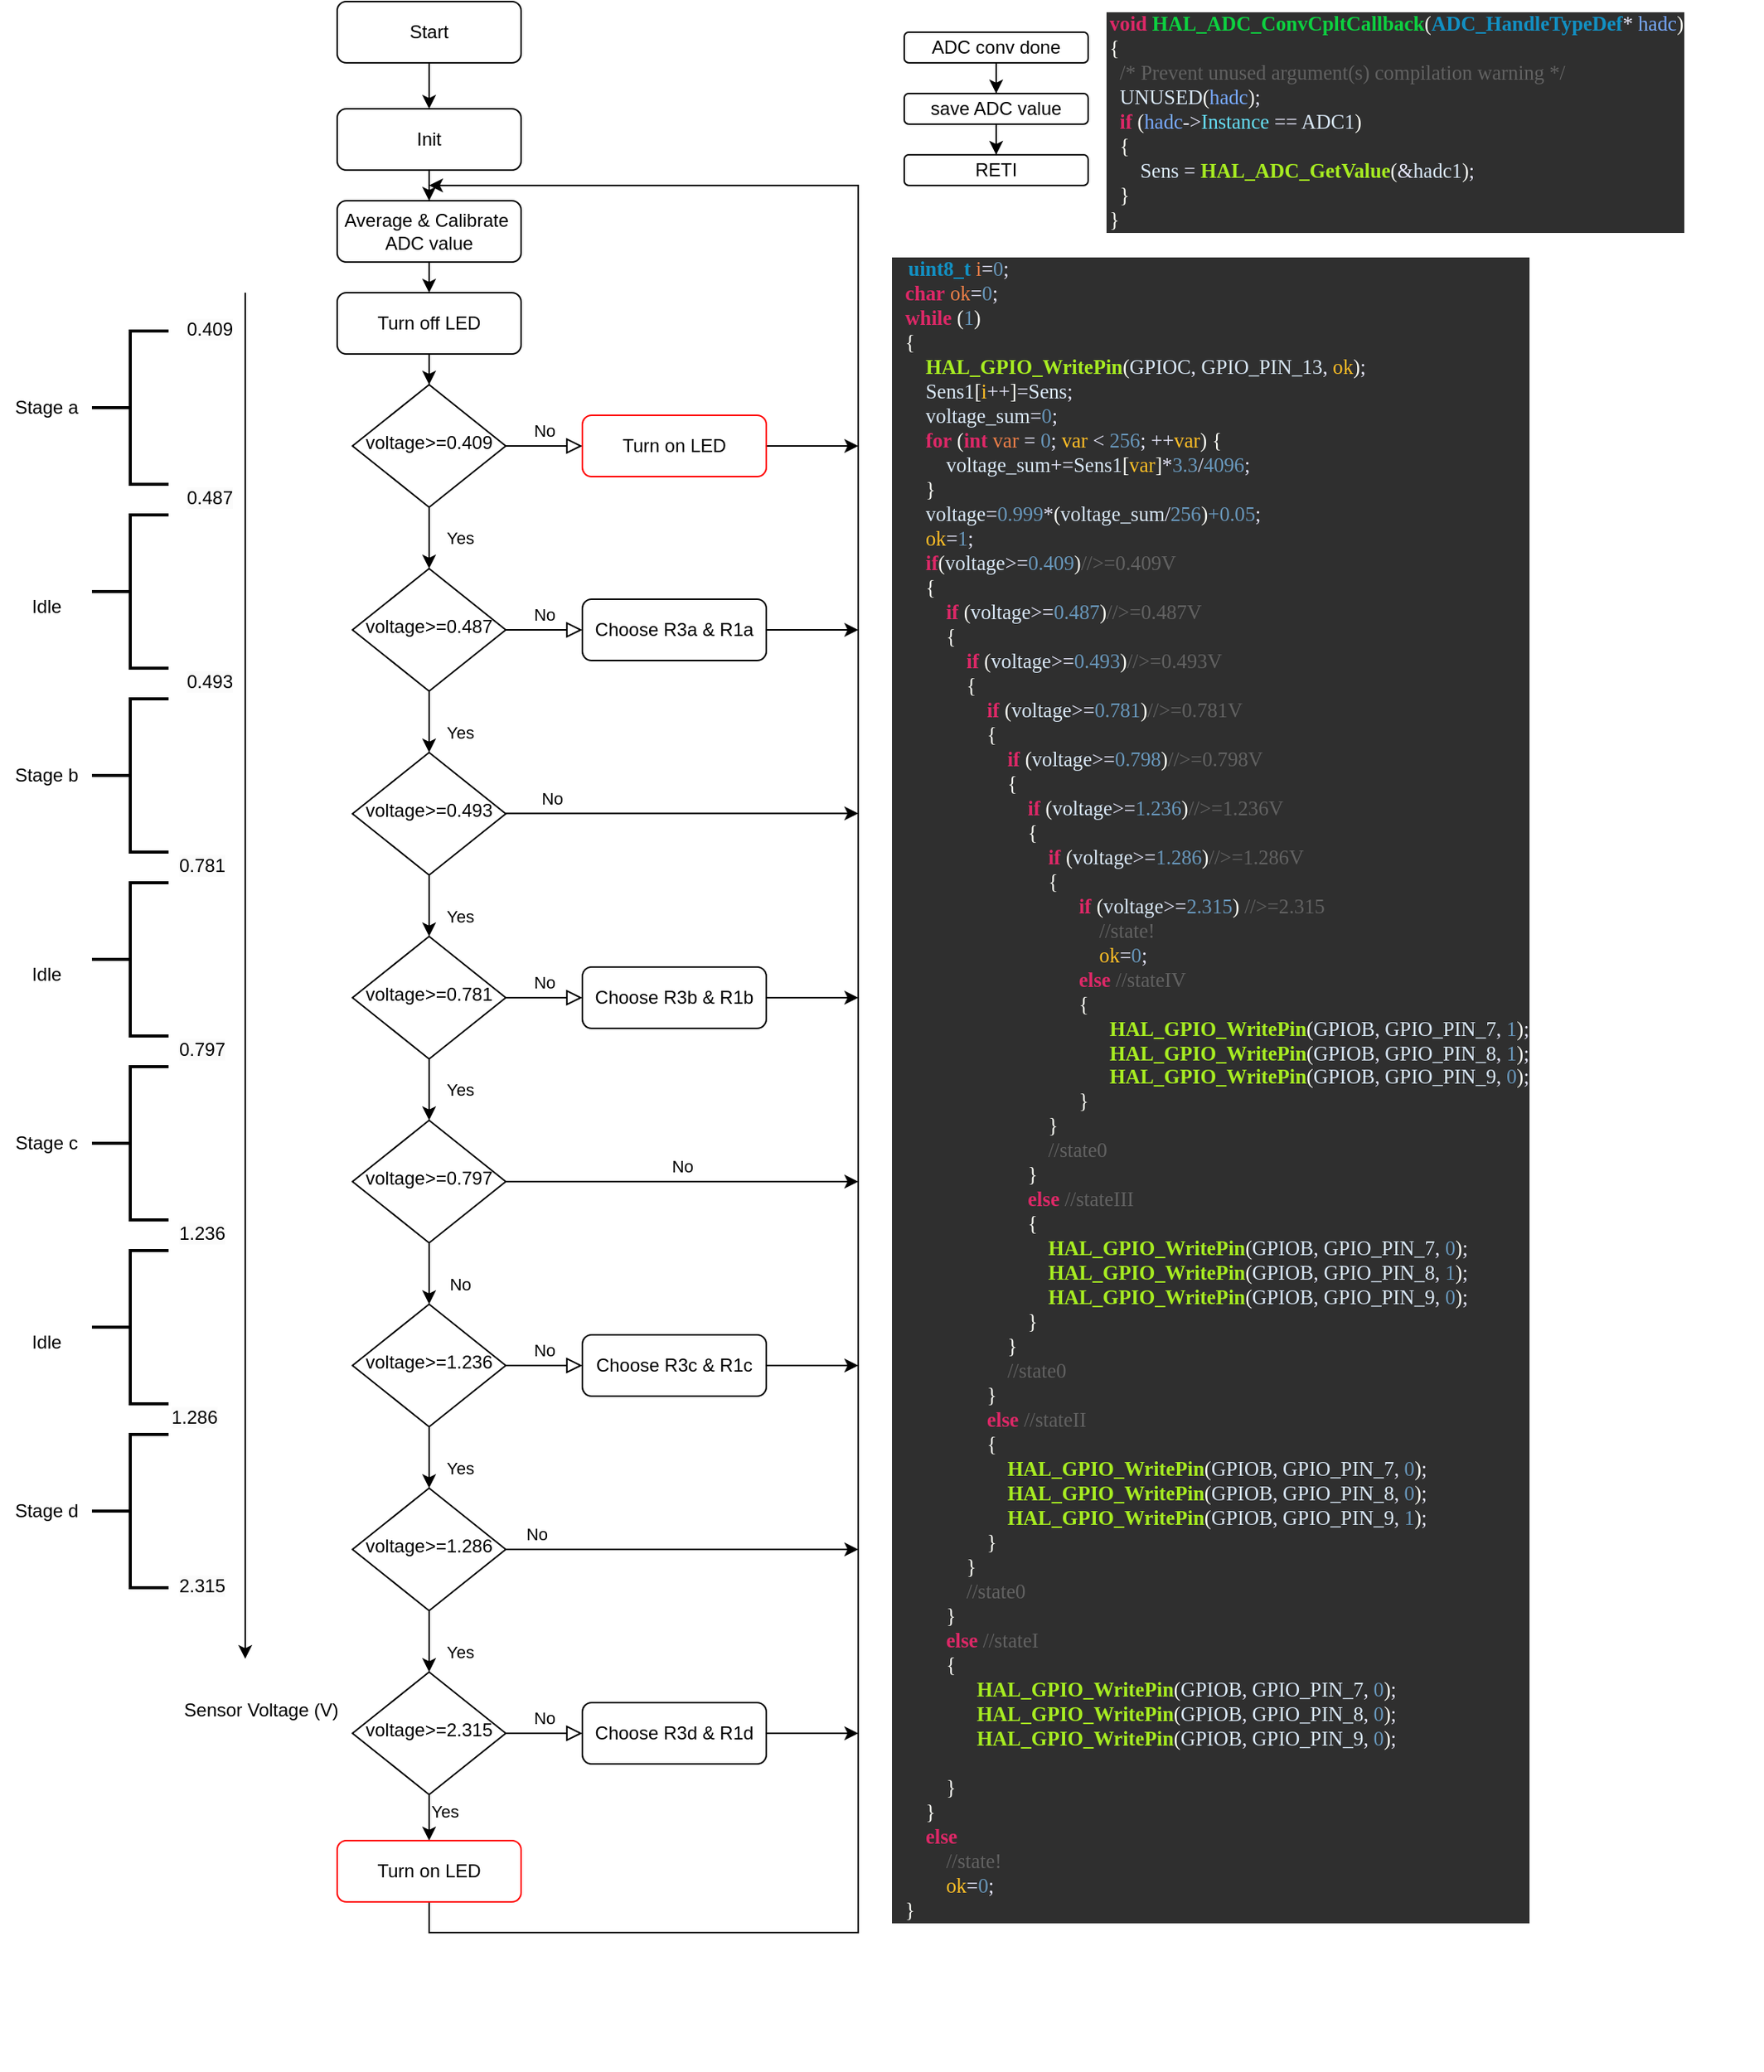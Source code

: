 <mxfile version="26.0.3">
  <diagram id="C5RBs43oDa-KdzZeNtuy" name="Page-1">
    <mxGraphModel dx="1426" dy="789" grid="1" gridSize="10" guides="1" tooltips="1" connect="1" arrows="1" fold="1" page="1" pageScale="1" pageWidth="827" pageHeight="1169" math="0" shadow="0">
      <root>
        <mxCell id="WIyWlLk6GJQsqaUBKTNV-0" />
        <mxCell id="WIyWlLk6GJQsqaUBKTNV-1" parent="WIyWlLk6GJQsqaUBKTNV-0" />
        <mxCell id="9AIpKxDU_3ht3dwXM67G-1" value="" style="edgeStyle=orthogonalEdgeStyle;rounded=0;orthogonalLoop=1;jettySize=auto;html=1;" parent="WIyWlLk6GJQsqaUBKTNV-1" source="WIyWlLk6GJQsqaUBKTNV-3" target="9AIpKxDU_3ht3dwXM67G-0" edge="1">
          <mxGeometry relative="1" as="geometry" />
        </mxCell>
        <mxCell id="WIyWlLk6GJQsqaUBKTNV-3" value="Start" style="rounded=1;whiteSpace=wrap;html=1;fontSize=12;glass=0;strokeWidth=1;shadow=0;" parent="WIyWlLk6GJQsqaUBKTNV-1" vertex="1">
          <mxGeometry x="260" y="10" width="120" height="40" as="geometry" />
        </mxCell>
        <mxCell id="WIyWlLk6GJQsqaUBKTNV-4" value="Yes" style="rounded=0;html=1;jettySize=auto;orthogonalLoop=1;fontSize=11;endArrow=classic;endFill=1;endSize=6;strokeWidth=1;shadow=0;labelBackgroundColor=none;edgeStyle=orthogonalEdgeStyle;" parent="WIyWlLk6GJQsqaUBKTNV-1" source="WIyWlLk6GJQsqaUBKTNV-6" target="WIyWlLk6GJQsqaUBKTNV-10" edge="1">
          <mxGeometry y="20" relative="1" as="geometry">
            <mxPoint as="offset" />
          </mxGeometry>
        </mxCell>
        <mxCell id="WIyWlLk6GJQsqaUBKTNV-5" value="No" style="edgeStyle=orthogonalEdgeStyle;rounded=0;html=1;jettySize=auto;orthogonalLoop=1;fontSize=11;endArrow=block;endFill=0;endSize=8;strokeWidth=1;shadow=0;labelBackgroundColor=none;" parent="WIyWlLk6GJQsqaUBKTNV-1" source="WIyWlLk6GJQsqaUBKTNV-6" target="WIyWlLk6GJQsqaUBKTNV-7" edge="1">
          <mxGeometry y="10" relative="1" as="geometry">
            <mxPoint as="offset" />
          </mxGeometry>
        </mxCell>
        <mxCell id="WIyWlLk6GJQsqaUBKTNV-6" value="voltage&amp;gt;=0.409" style="rhombus;whiteSpace=wrap;html=1;shadow=0;fontFamily=Helvetica;fontSize=12;align=center;strokeWidth=1;spacing=6;spacingTop=-4;" parent="WIyWlLk6GJQsqaUBKTNV-1" vertex="1">
          <mxGeometry x="270" y="260" width="100" height="80" as="geometry" />
        </mxCell>
        <mxCell id="9AIpKxDU_3ht3dwXM67G-73" value="" style="edgeStyle=orthogonalEdgeStyle;rounded=0;orthogonalLoop=1;jettySize=auto;html=1;" parent="WIyWlLk6GJQsqaUBKTNV-1" source="WIyWlLk6GJQsqaUBKTNV-7" edge="1">
          <mxGeometry relative="1" as="geometry">
            <mxPoint x="600" y="300" as="targetPoint" />
          </mxGeometry>
        </mxCell>
        <mxCell id="WIyWlLk6GJQsqaUBKTNV-7" value="Turn on LED" style="rounded=1;whiteSpace=wrap;html=1;fontSize=12;glass=0;strokeWidth=1;shadow=0;strokeColor=#FF0000;" parent="WIyWlLk6GJQsqaUBKTNV-1" vertex="1">
          <mxGeometry x="420" y="280" width="120" height="40" as="geometry" />
        </mxCell>
        <mxCell id="WIyWlLk6GJQsqaUBKTNV-8" value="Yes" style="rounded=0;html=1;jettySize=auto;orthogonalLoop=1;fontSize=11;endArrow=classic;endFill=1;endSize=6;strokeWidth=1;shadow=0;labelBackgroundColor=none;edgeStyle=orthogonalEdgeStyle;entryX=0.5;entryY=0;entryDx=0;entryDy=0;" parent="WIyWlLk6GJQsqaUBKTNV-1" source="WIyWlLk6GJQsqaUBKTNV-10" target="9AIpKxDU_3ht3dwXM67G-14" edge="1">
          <mxGeometry x="0.333" y="20" relative="1" as="geometry">
            <mxPoint as="offset" />
            <mxPoint x="320" y="520" as="targetPoint" />
          </mxGeometry>
        </mxCell>
        <mxCell id="WIyWlLk6GJQsqaUBKTNV-9" value="No" style="edgeStyle=orthogonalEdgeStyle;rounded=0;html=1;jettySize=auto;orthogonalLoop=1;fontSize=11;endArrow=block;endFill=0;endSize=8;strokeWidth=1;shadow=0;labelBackgroundColor=none;" parent="WIyWlLk6GJQsqaUBKTNV-1" source="WIyWlLk6GJQsqaUBKTNV-10" target="WIyWlLk6GJQsqaUBKTNV-12" edge="1">
          <mxGeometry y="10" relative="1" as="geometry">
            <mxPoint as="offset" />
          </mxGeometry>
        </mxCell>
        <mxCell id="WIyWlLk6GJQsqaUBKTNV-10" value="voltage&amp;gt;=0.487" style="rhombus;whiteSpace=wrap;html=1;shadow=0;fontFamily=Helvetica;fontSize=12;align=center;strokeWidth=1;spacing=6;spacingTop=-4;" parent="WIyWlLk6GJQsqaUBKTNV-1" vertex="1">
          <mxGeometry x="270" y="380" width="100" height="80" as="geometry" />
        </mxCell>
        <mxCell id="9AIpKxDU_3ht3dwXM67G-75" value="" style="edgeStyle=orthogonalEdgeStyle;rounded=0;orthogonalLoop=1;jettySize=auto;html=1;" parent="WIyWlLk6GJQsqaUBKTNV-1" source="WIyWlLk6GJQsqaUBKTNV-12" edge="1">
          <mxGeometry relative="1" as="geometry">
            <mxPoint x="600" y="420" as="targetPoint" />
          </mxGeometry>
        </mxCell>
        <mxCell id="WIyWlLk6GJQsqaUBKTNV-12" value="Choose R3a &amp;amp; R1a" style="rounded=1;whiteSpace=wrap;html=1;fontSize=12;glass=0;strokeWidth=1;shadow=0;" parent="WIyWlLk6GJQsqaUBKTNV-1" vertex="1">
          <mxGeometry x="420" y="400" width="120" height="40" as="geometry" />
        </mxCell>
        <mxCell id="9AIpKxDU_3ht3dwXM67G-3" value="" style="edgeStyle=orthogonalEdgeStyle;rounded=0;orthogonalLoop=1;jettySize=auto;html=1;" parent="WIyWlLk6GJQsqaUBKTNV-1" source="9AIpKxDU_3ht3dwXM67G-0" target="9AIpKxDU_3ht3dwXM67G-2" edge="1">
          <mxGeometry relative="1" as="geometry" />
        </mxCell>
        <mxCell id="9AIpKxDU_3ht3dwXM67G-0" value="Init" style="rounded=1;whiteSpace=wrap;html=1;fontSize=12;glass=0;strokeWidth=1;shadow=0;" parent="WIyWlLk6GJQsqaUBKTNV-1" vertex="1">
          <mxGeometry x="260" y="80" width="120" height="40" as="geometry" />
        </mxCell>
        <mxCell id="9AIpKxDU_3ht3dwXM67G-6" value="" style="edgeStyle=orthogonalEdgeStyle;rounded=0;orthogonalLoop=1;jettySize=auto;html=1;" parent="WIyWlLk6GJQsqaUBKTNV-1" source="9AIpKxDU_3ht3dwXM67G-2" edge="1">
          <mxGeometry relative="1" as="geometry">
            <mxPoint x="320" y="200" as="targetPoint" />
          </mxGeometry>
        </mxCell>
        <mxCell id="9AIpKxDU_3ht3dwXM67G-2" value="Average &amp;amp; Calibrate&amp;nbsp;&lt;div&gt;ADC value&lt;/div&gt;" style="whiteSpace=wrap;html=1;rounded=1;glass=0;strokeWidth=1;shadow=0;" parent="WIyWlLk6GJQsqaUBKTNV-1" vertex="1">
          <mxGeometry x="260" y="140" width="120" height="40" as="geometry" />
        </mxCell>
        <mxCell id="9AIpKxDU_3ht3dwXM67G-10" value="Yes" style="rounded=0;html=1;jettySize=auto;orthogonalLoop=1;fontSize=11;endArrow=classic;endFill=1;endSize=6;strokeWidth=1;shadow=0;labelBackgroundColor=none;edgeStyle=orthogonalEdgeStyle;entryX=0.5;entryY=0;entryDx=0;entryDy=0;" parent="WIyWlLk6GJQsqaUBKTNV-1" source="9AIpKxDU_3ht3dwXM67G-14" target="9AIpKxDU_3ht3dwXM67G-26" edge="1">
          <mxGeometry x="0.333" y="20" relative="1" as="geometry">
            <mxPoint as="offset" />
            <mxPoint x="320" y="650" as="targetPoint" />
          </mxGeometry>
        </mxCell>
        <mxCell id="9AIpKxDU_3ht3dwXM67G-77" value="" style="edgeStyle=orthogonalEdgeStyle;rounded=0;orthogonalLoop=1;jettySize=auto;html=1;" parent="WIyWlLk6GJQsqaUBKTNV-1" edge="1">
          <mxGeometry relative="1" as="geometry">
            <mxPoint x="370" y="539.8" as="sourcePoint" />
            <mxPoint x="600" y="539.8" as="targetPoint" />
            <Array as="points">
              <mxPoint x="560" y="539.8" />
              <mxPoint x="560" y="539.8" />
            </Array>
          </mxGeometry>
        </mxCell>
        <mxCell id="9AIpKxDU_3ht3dwXM67G-78" value="No" style="edgeLabel;html=1;align=center;verticalAlign=middle;resizable=0;points=[];" parent="9AIpKxDU_3ht3dwXM67G-77" vertex="1" connectable="0">
          <mxGeometry x="-0.838" relative="1" as="geometry">
            <mxPoint x="11" y="-10" as="offset" />
          </mxGeometry>
        </mxCell>
        <mxCell id="9AIpKxDU_3ht3dwXM67G-14" value="voltage&amp;gt;=0.493" style="rhombus;whiteSpace=wrap;html=1;shadow=0;fontFamily=Helvetica;fontSize=12;align=center;strokeWidth=1;spacing=6;spacingTop=-4;" parent="WIyWlLk6GJQsqaUBKTNV-1" vertex="1">
          <mxGeometry x="270" y="500" width="100" height="80" as="geometry" />
        </mxCell>
        <mxCell id="9AIpKxDU_3ht3dwXM67G-15" value="Yes" style="rounded=0;html=1;jettySize=auto;orthogonalLoop=1;fontSize=11;endArrow=classic;endFill=1;endSize=6;strokeWidth=1;shadow=0;labelBackgroundColor=none;edgeStyle=orthogonalEdgeStyle;" parent="WIyWlLk6GJQsqaUBKTNV-1" source="9AIpKxDU_3ht3dwXM67G-26" target="9AIpKxDU_3ht3dwXM67G-20" edge="1">
          <mxGeometry y="20" relative="1" as="geometry">
            <mxPoint as="offset" />
          </mxGeometry>
        </mxCell>
        <mxCell id="9AIpKxDU_3ht3dwXM67G-16" value="No" style="edgeStyle=orthogonalEdgeStyle;rounded=0;html=1;jettySize=auto;orthogonalLoop=1;fontSize=11;endArrow=block;endFill=0;endSize=8;strokeWidth=1;shadow=0;labelBackgroundColor=none;" parent="WIyWlLk6GJQsqaUBKTNV-1" source="9AIpKxDU_3ht3dwXM67G-26" target="9AIpKxDU_3ht3dwXM67G-17" edge="1">
          <mxGeometry y="10" relative="1" as="geometry">
            <mxPoint as="offset" />
          </mxGeometry>
        </mxCell>
        <mxCell id="9AIpKxDU_3ht3dwXM67G-71" style="edgeStyle=orthogonalEdgeStyle;rounded=0;orthogonalLoop=1;jettySize=auto;html=1;" parent="WIyWlLk6GJQsqaUBKTNV-1" source="9AIpKxDU_3ht3dwXM67G-17" edge="1">
          <mxGeometry relative="1" as="geometry">
            <mxPoint x="600" y="660" as="targetPoint" />
            <Array as="points">
              <mxPoint x="530" y="660" />
              <mxPoint x="530" y="660" />
            </Array>
          </mxGeometry>
        </mxCell>
        <mxCell id="9AIpKxDU_3ht3dwXM67G-17" value="Choose R3b &amp;amp; R1b" style="rounded=1;whiteSpace=wrap;html=1;fontSize=12;glass=0;strokeWidth=1;shadow=0;" parent="WIyWlLk6GJQsqaUBKTNV-1" vertex="1">
          <mxGeometry x="420" y="640" width="120" height="40" as="geometry" />
        </mxCell>
        <mxCell id="9AIpKxDU_3ht3dwXM67G-18" value="No" style="rounded=0;html=1;jettySize=auto;orthogonalLoop=1;fontSize=11;endArrow=classic;endFill=1;endSize=6;strokeWidth=1;shadow=0;labelBackgroundColor=none;edgeStyle=orthogonalEdgeStyle;entryX=0.5;entryY=0;entryDx=0;entryDy=0;" parent="WIyWlLk6GJQsqaUBKTNV-1" source="9AIpKxDU_3ht3dwXM67G-20" target="9AIpKxDU_3ht3dwXM67G-25" edge="1">
          <mxGeometry x="0.333" y="20" relative="1" as="geometry">
            <mxPoint as="offset" />
            <mxPoint x="320" y="920" as="targetPoint" />
          </mxGeometry>
        </mxCell>
        <mxCell id="9AIpKxDU_3ht3dwXM67G-19" value="No" style="edgeStyle=orthogonalEdgeStyle;rounded=0;html=1;jettySize=auto;orthogonalLoop=1;fontSize=11;endArrow=classic;endFill=1;endSize=6;strokeWidth=1;shadow=0;labelBackgroundColor=none;" parent="WIyWlLk6GJQsqaUBKTNV-1" source="9AIpKxDU_3ht3dwXM67G-20" edge="1">
          <mxGeometry y="10" relative="1" as="geometry">
            <mxPoint as="offset" />
            <mxPoint x="600" y="780" as="targetPoint" />
            <Array as="points">
              <mxPoint x="540" y="780" />
              <mxPoint x="540" y="780" />
            </Array>
          </mxGeometry>
        </mxCell>
        <mxCell id="9AIpKxDU_3ht3dwXM67G-20" value="voltage&amp;gt;=0.797" style="rhombus;whiteSpace=wrap;html=1;shadow=0;fontFamily=Helvetica;fontSize=12;align=center;strokeWidth=1;spacing=6;spacingTop=-4;" parent="WIyWlLk6GJQsqaUBKTNV-1" vertex="1">
          <mxGeometry x="270" y="740" width="100" height="80" as="geometry" />
        </mxCell>
        <mxCell id="9AIpKxDU_3ht3dwXM67G-22" value="Yes" style="rounded=0;html=1;jettySize=auto;orthogonalLoop=1;fontSize=11;endArrow=classic;endFill=1;endSize=6;strokeWidth=1;shadow=0;labelBackgroundColor=none;edgeStyle=orthogonalEdgeStyle;entryX=0.5;entryY=0;entryDx=0;entryDy=0;" parent="WIyWlLk6GJQsqaUBKTNV-1" source="9AIpKxDU_3ht3dwXM67G-25" target="9AIpKxDU_3ht3dwXM67G-29" edge="1">
          <mxGeometry x="0.333" y="20" relative="1" as="geometry">
            <mxPoint as="offset" />
            <mxPoint x="320" y="1060" as="targetPoint" />
          </mxGeometry>
        </mxCell>
        <mxCell id="9AIpKxDU_3ht3dwXM67G-23" value="No" style="edgeStyle=orthogonalEdgeStyle;rounded=0;html=1;jettySize=auto;orthogonalLoop=1;fontSize=11;endArrow=block;endFill=0;endSize=8;strokeWidth=1;shadow=0;labelBackgroundColor=none;" parent="WIyWlLk6GJQsqaUBKTNV-1" source="9AIpKxDU_3ht3dwXM67G-25" target="9AIpKxDU_3ht3dwXM67G-24" edge="1">
          <mxGeometry y="10" relative="1" as="geometry">
            <mxPoint as="offset" />
          </mxGeometry>
        </mxCell>
        <mxCell id="9AIpKxDU_3ht3dwXM67G-80" value="" style="edgeStyle=orthogonalEdgeStyle;rounded=0;orthogonalLoop=1;jettySize=auto;html=1;" parent="WIyWlLk6GJQsqaUBKTNV-1" source="9AIpKxDU_3ht3dwXM67G-24" edge="1">
          <mxGeometry relative="1" as="geometry">
            <mxPoint x="600" y="900" as="targetPoint" />
          </mxGeometry>
        </mxCell>
        <mxCell id="9AIpKxDU_3ht3dwXM67G-24" value="Choose R3c &amp;amp; R1c" style="rounded=1;whiteSpace=wrap;html=1;fontSize=12;glass=0;strokeWidth=1;shadow=0;" parent="WIyWlLk6GJQsqaUBKTNV-1" vertex="1">
          <mxGeometry x="420" y="880" width="120" height="40" as="geometry" />
        </mxCell>
        <mxCell id="9AIpKxDU_3ht3dwXM67G-25" value="voltage&amp;gt;=1.236" style="rhombus;whiteSpace=wrap;html=1;shadow=0;fontFamily=Helvetica;fontSize=12;align=center;strokeWidth=1;spacing=6;spacingTop=-4;" parent="WIyWlLk6GJQsqaUBKTNV-1" vertex="1">
          <mxGeometry x="270" y="860" width="100" height="80" as="geometry" />
        </mxCell>
        <mxCell id="9AIpKxDU_3ht3dwXM67G-26" value="voltage&amp;gt;=0.781" style="rhombus;whiteSpace=wrap;html=1;shadow=0;fontFamily=Helvetica;fontSize=12;align=center;strokeWidth=1;spacing=6;spacingTop=-4;" parent="WIyWlLk6GJQsqaUBKTNV-1" vertex="1">
          <mxGeometry x="270" y="620" width="100" height="80" as="geometry" />
        </mxCell>
        <mxCell id="9AIpKxDU_3ht3dwXM67G-27" value="Yes" style="rounded=0;html=1;jettySize=auto;orthogonalLoop=1;fontSize=11;endArrow=classic;endFill=1;endSize=6;strokeWidth=1;shadow=0;labelBackgroundColor=none;edgeStyle=orthogonalEdgeStyle;entryX=0.5;entryY=0;entryDx=0;entryDy=0;" parent="WIyWlLk6GJQsqaUBKTNV-1" source="9AIpKxDU_3ht3dwXM67G-29" target="9AIpKxDU_3ht3dwXM67G-34" edge="1">
          <mxGeometry x="0.333" y="20" relative="1" as="geometry">
            <mxPoint as="offset" />
            <mxPoint x="320" y="1200" as="targetPoint" />
          </mxGeometry>
        </mxCell>
        <mxCell id="9AIpKxDU_3ht3dwXM67G-28" value="No" style="edgeStyle=orthogonalEdgeStyle;rounded=0;html=1;jettySize=auto;orthogonalLoop=1;fontSize=11;endArrow=classic;endFill=1;endSize=6;strokeWidth=1;shadow=0;labelBackgroundColor=none;" parent="WIyWlLk6GJQsqaUBKTNV-1" source="9AIpKxDU_3ht3dwXM67G-29" edge="1">
          <mxGeometry x="-0.826" y="10" relative="1" as="geometry">
            <mxPoint as="offset" />
            <mxPoint x="600" y="1020" as="targetPoint" />
          </mxGeometry>
        </mxCell>
        <mxCell id="9AIpKxDU_3ht3dwXM67G-29" value="voltage&amp;gt;=1.286" style="rhombus;whiteSpace=wrap;html=1;shadow=0;fontFamily=Helvetica;fontSize=12;align=center;strokeWidth=1;spacing=6;spacingTop=-4;" parent="WIyWlLk6GJQsqaUBKTNV-1" vertex="1">
          <mxGeometry x="270" y="980" width="100" height="80" as="geometry" />
        </mxCell>
        <mxCell id="9AIpKxDU_3ht3dwXM67G-31" value="" style="rounded=0;html=1;jettySize=auto;orthogonalLoop=1;fontSize=11;endArrow=classic;endFill=1;endSize=6;strokeWidth=1;shadow=0;labelBackgroundColor=none;edgeStyle=orthogonalEdgeStyle;exitX=0.5;exitY=1;exitDx=0;exitDy=0;" parent="WIyWlLk6GJQsqaUBKTNV-1" source="9AIpKxDU_3ht3dwXM67G-81" edge="1">
          <mxGeometry x="-0.822" y="10" relative="1" as="geometry">
            <mxPoint as="offset" />
            <mxPoint x="320" y="1260" as="sourcePoint" />
            <mxPoint x="320" y="130" as="targetPoint" />
            <Array as="points">
              <mxPoint x="320" y="1270" />
              <mxPoint x="600" y="1270" />
              <mxPoint x="600" y="130" />
            </Array>
          </mxGeometry>
        </mxCell>
        <mxCell id="9AIpKxDU_3ht3dwXM67G-32" value="No" style="edgeStyle=orthogonalEdgeStyle;rounded=0;html=1;jettySize=auto;orthogonalLoop=1;fontSize=11;endArrow=block;endFill=0;endSize=8;strokeWidth=1;shadow=0;labelBackgroundColor=none;" parent="WIyWlLk6GJQsqaUBKTNV-1" source="9AIpKxDU_3ht3dwXM67G-34" target="9AIpKxDU_3ht3dwXM67G-33" edge="1">
          <mxGeometry y="10" relative="1" as="geometry">
            <mxPoint as="offset" />
          </mxGeometry>
        </mxCell>
        <mxCell id="r3oVHwlRVVATnDZpQC8R-0" style="edgeStyle=orthogonalEdgeStyle;rounded=0;orthogonalLoop=1;jettySize=auto;html=1;" edge="1" parent="WIyWlLk6GJQsqaUBKTNV-1" source="9AIpKxDU_3ht3dwXM67G-33">
          <mxGeometry relative="1" as="geometry">
            <mxPoint x="600" y="1140" as="targetPoint" />
          </mxGeometry>
        </mxCell>
        <mxCell id="9AIpKxDU_3ht3dwXM67G-33" value="Choose R3d &amp;amp; R1d" style="rounded=1;whiteSpace=wrap;html=1;fontSize=12;glass=0;strokeWidth=1;shadow=0;" parent="WIyWlLk6GJQsqaUBKTNV-1" vertex="1">
          <mxGeometry x="420" y="1120" width="120" height="40" as="geometry" />
        </mxCell>
        <mxCell id="9AIpKxDU_3ht3dwXM67G-82" value="" style="edgeStyle=orthogonalEdgeStyle;rounded=0;orthogonalLoop=1;jettySize=auto;html=1;" parent="WIyWlLk6GJQsqaUBKTNV-1" source="9AIpKxDU_3ht3dwXM67G-34" target="9AIpKxDU_3ht3dwXM67G-81" edge="1">
          <mxGeometry relative="1" as="geometry" />
        </mxCell>
        <mxCell id="9AIpKxDU_3ht3dwXM67G-83" value="Yes" style="edgeLabel;html=1;align=center;verticalAlign=middle;resizable=0;points=[];" parent="9AIpKxDU_3ht3dwXM67G-82" vertex="1" connectable="0">
          <mxGeometry x="-0.226" y="1" relative="1" as="geometry">
            <mxPoint x="9" y="-9" as="offset" />
          </mxGeometry>
        </mxCell>
        <mxCell id="9AIpKxDU_3ht3dwXM67G-34" value="voltage&amp;gt;=2.315" style="rhombus;whiteSpace=wrap;html=1;shadow=0;fontFamily=Helvetica;fontSize=12;align=center;strokeWidth=1;spacing=6;spacingTop=-4;" parent="WIyWlLk6GJQsqaUBKTNV-1" vertex="1">
          <mxGeometry x="270" y="1100" width="100" height="80" as="geometry" />
        </mxCell>
        <mxCell id="9AIpKxDU_3ht3dwXM67G-48" value="" style="edgeStyle=orthogonalEdgeStyle;rounded=0;orthogonalLoop=1;jettySize=auto;html=1;" parent="WIyWlLk6GJQsqaUBKTNV-1" source="9AIpKxDU_3ht3dwXM67G-47" target="WIyWlLk6GJQsqaUBKTNV-6" edge="1">
          <mxGeometry relative="1" as="geometry" />
        </mxCell>
        <mxCell id="9AIpKxDU_3ht3dwXM67G-47" value="Turn off LED" style="whiteSpace=wrap;html=1;rounded=1;glass=0;strokeWidth=1;shadow=0;" parent="WIyWlLk6GJQsqaUBKTNV-1" vertex="1">
          <mxGeometry x="260" y="200" width="120" height="40" as="geometry" />
        </mxCell>
        <mxCell id="9AIpKxDU_3ht3dwXM67G-81" value="Turn on LED" style="rounded=1;whiteSpace=wrap;html=1;fontSize=12;glass=0;strokeWidth=1;shadow=0;strokeColor=light-dark(#ff0000, #ededed);" parent="WIyWlLk6GJQsqaUBKTNV-1" vertex="1">
          <mxGeometry x="260" y="1210" width="120" height="40" as="geometry" />
        </mxCell>
        <mxCell id="r3oVHwlRVVATnDZpQC8R-1" value="" style="group" vertex="1" connectable="0" parent="WIyWlLk6GJQsqaUBKTNV-1">
          <mxGeometry x="40" y="225" width="110" height="820" as="geometry" />
        </mxCell>
        <mxCell id="9AIpKxDU_3ht3dwXM67G-51" value="" style="strokeWidth=2;html=1;shape=mxgraph.flowchart.annotation_2;align=left;labelPosition=right;pointerEvents=1;direction=east;" parent="r3oVHwlRVVATnDZpQC8R-1" vertex="1">
          <mxGeometry x="60" width="50" height="100" as="geometry" />
        </mxCell>
        <mxCell id="9AIpKxDU_3ht3dwXM67G-52" value="Stage a" style="text;html=1;align=center;verticalAlign=middle;resizable=0;points=[];autosize=1;strokeColor=none;fillColor=none;" parent="r3oVHwlRVVATnDZpQC8R-1" vertex="1">
          <mxGeometry y="35" width="60" height="30" as="geometry" />
        </mxCell>
        <mxCell id="9AIpKxDU_3ht3dwXM67G-53" value="" style="strokeWidth=2;html=1;shape=mxgraph.flowchart.annotation_2;align=left;labelPosition=right;pointerEvents=1;direction=east;" parent="r3oVHwlRVVATnDZpQC8R-1" vertex="1">
          <mxGeometry x="60" y="120" width="50" height="100" as="geometry" />
        </mxCell>
        <mxCell id="9AIpKxDU_3ht3dwXM67G-54" value="Idle" style="text;html=1;align=center;verticalAlign=middle;resizable=0;points=[];autosize=1;strokeColor=none;fillColor=none;" parent="r3oVHwlRVVATnDZpQC8R-1" vertex="1">
          <mxGeometry x="10" y="165" width="40" height="30" as="geometry" />
        </mxCell>
        <mxCell id="9AIpKxDU_3ht3dwXM67G-59" value="" style="strokeWidth=2;html=1;shape=mxgraph.flowchart.annotation_2;align=left;labelPosition=right;pointerEvents=1;direction=east;" parent="r3oVHwlRVVATnDZpQC8R-1" vertex="1">
          <mxGeometry x="60" y="240" width="50" height="100" as="geometry" />
        </mxCell>
        <mxCell id="9AIpKxDU_3ht3dwXM67G-60" value="Stage b" style="text;html=1;align=center;verticalAlign=middle;resizable=0;points=[];autosize=1;strokeColor=none;fillColor=none;" parent="r3oVHwlRVVATnDZpQC8R-1" vertex="1">
          <mxGeometry y="275" width="60" height="30" as="geometry" />
        </mxCell>
        <mxCell id="9AIpKxDU_3ht3dwXM67G-61" value="" style="strokeWidth=2;html=1;shape=mxgraph.flowchart.annotation_2;align=left;labelPosition=right;pointerEvents=1;direction=east;" parent="r3oVHwlRVVATnDZpQC8R-1" vertex="1">
          <mxGeometry x="60" y="360" width="50" height="100" as="geometry" />
        </mxCell>
        <mxCell id="9AIpKxDU_3ht3dwXM67G-62" value="Idle" style="text;html=1;align=center;verticalAlign=middle;resizable=0;points=[];autosize=1;strokeColor=none;fillColor=none;" parent="r3oVHwlRVVATnDZpQC8R-1" vertex="1">
          <mxGeometry x="10" y="405" width="40" height="30" as="geometry" />
        </mxCell>
        <mxCell id="9AIpKxDU_3ht3dwXM67G-63" value="" style="strokeWidth=2;html=1;shape=mxgraph.flowchart.annotation_2;align=left;labelPosition=right;pointerEvents=1;direction=east;" parent="r3oVHwlRVVATnDZpQC8R-1" vertex="1">
          <mxGeometry x="60" y="480" width="50" height="100" as="geometry" />
        </mxCell>
        <mxCell id="9AIpKxDU_3ht3dwXM67G-64" value="Stage c" style="text;html=1;align=center;verticalAlign=middle;resizable=0;points=[];autosize=1;strokeColor=none;fillColor=none;" parent="r3oVHwlRVVATnDZpQC8R-1" vertex="1">
          <mxGeometry y="515" width="60" height="30" as="geometry" />
        </mxCell>
        <mxCell id="9AIpKxDU_3ht3dwXM67G-65" value="" style="strokeWidth=2;html=1;shape=mxgraph.flowchart.annotation_2;align=left;labelPosition=right;pointerEvents=1;direction=east;" parent="r3oVHwlRVVATnDZpQC8R-1" vertex="1">
          <mxGeometry x="60" y="600" width="50" height="100" as="geometry" />
        </mxCell>
        <mxCell id="9AIpKxDU_3ht3dwXM67G-66" value="Idle" style="text;html=1;align=center;verticalAlign=middle;resizable=0;points=[];autosize=1;strokeColor=none;fillColor=none;" parent="r3oVHwlRVVATnDZpQC8R-1" vertex="1">
          <mxGeometry x="10" y="645" width="40" height="30" as="geometry" />
        </mxCell>
        <mxCell id="9AIpKxDU_3ht3dwXM67G-67" value="" style="strokeWidth=2;html=1;shape=mxgraph.flowchart.annotation_2;align=left;labelPosition=right;pointerEvents=1;direction=east;" parent="r3oVHwlRVVATnDZpQC8R-1" vertex="1">
          <mxGeometry x="60" y="720" width="50" height="100" as="geometry" />
        </mxCell>
        <mxCell id="9AIpKxDU_3ht3dwXM67G-68" value="Stage d" style="text;html=1;align=center;verticalAlign=middle;resizable=0;points=[];autosize=1;strokeColor=none;fillColor=none;" parent="r3oVHwlRVVATnDZpQC8R-1" vertex="1">
          <mxGeometry y="755" width="60" height="30" as="geometry" />
        </mxCell>
        <mxCell id="r3oVHwlRVVATnDZpQC8R-2" value="" style="endArrow=classic;html=1;rounded=0;" edge="1" parent="WIyWlLk6GJQsqaUBKTNV-1">
          <mxGeometry width="50" height="50" relative="1" as="geometry">
            <mxPoint x="200" y="200" as="sourcePoint" />
            <mxPoint x="200" y="1091.429" as="targetPoint" />
          </mxGeometry>
        </mxCell>
        <mxCell id="r3oVHwlRVVATnDZpQC8R-3" value="&lt;span style=&quot;color: rgb(0, 0, 0); font-family: Helvetica; font-size: 12px; font-style: normal; font-variant-ligatures: normal; font-variant-caps: normal; font-weight: 400; letter-spacing: normal; orphans: 2; text-align: center; text-indent: 0px; text-transform: none; widows: 2; word-spacing: 0px; -webkit-text-stroke-width: 0px; white-space: normal; background-color: rgb(251, 251, 251); text-decoration-thickness: initial; text-decoration-style: initial; text-decoration-color: initial; display: inline !important; float: none;&quot;&gt;0.409&lt;/span&gt;" style="text;whiteSpace=wrap;html=1;" vertex="1" parent="WIyWlLk6GJQsqaUBKTNV-1">
          <mxGeometry x="160" y="210" width="60" height="40" as="geometry" />
        </mxCell>
        <mxCell id="r3oVHwlRVVATnDZpQC8R-4" value="&lt;span style=&quot;color: rgb(0, 0, 0); font-family: Helvetica; font-size: 12px; font-style: normal; font-variant-ligatures: normal; font-variant-caps: normal; font-weight: 400; letter-spacing: normal; orphans: 2; text-align: center; text-indent: 0px; text-transform: none; widows: 2; word-spacing: 0px; -webkit-text-stroke-width: 0px; white-space: normal; background-color: rgb(251, 251, 251); text-decoration-thickness: initial; text-decoration-style: initial; text-decoration-color: initial; float: none; display: inline !important;&quot;&gt;0.487&lt;/span&gt;" style="text;whiteSpace=wrap;html=1;" vertex="1" parent="WIyWlLk6GJQsqaUBKTNV-1">
          <mxGeometry x="160" y="320" width="50" height="40" as="geometry" />
        </mxCell>
        <mxCell id="r3oVHwlRVVATnDZpQC8R-5" value="&lt;span style=&quot;color: rgb(0, 0, 0); font-family: Helvetica; font-size: 12px; font-style: normal; font-variant-ligatures: normal; font-variant-caps: normal; font-weight: 400; letter-spacing: normal; orphans: 2; text-align: center; text-indent: 0px; text-transform: none; widows: 2; word-spacing: 0px; -webkit-text-stroke-width: 0px; white-space: normal; background-color: rgb(251, 251, 251); text-decoration-thickness: initial; text-decoration-style: initial; text-decoration-color: initial; display: inline !important; float: none;&quot;&gt;0.493&lt;/span&gt;" style="text;whiteSpace=wrap;html=1;" vertex="1" parent="WIyWlLk6GJQsqaUBKTNV-1">
          <mxGeometry x="160" y="440" width="60" height="40" as="geometry" />
        </mxCell>
        <mxCell id="r3oVHwlRVVATnDZpQC8R-6" value="&lt;span style=&quot;color: rgb(0, 0, 0); font-family: Helvetica; font-size: 12px; font-style: normal; font-variant-ligatures: normal; font-variant-caps: normal; font-weight: 400; letter-spacing: normal; orphans: 2; text-align: center; text-indent: 0px; text-transform: none; widows: 2; word-spacing: 0px; -webkit-text-stroke-width: 0px; white-space: normal; background-color: rgb(251, 251, 251); text-decoration-thickness: initial; text-decoration-style: initial; text-decoration-color: initial; display: inline !important; float: none;&quot;&gt;0.781&lt;/span&gt;" style="text;whiteSpace=wrap;html=1;" vertex="1" parent="WIyWlLk6GJQsqaUBKTNV-1">
          <mxGeometry x="155" y="560" width="60" height="40" as="geometry" />
        </mxCell>
        <mxCell id="r3oVHwlRVVATnDZpQC8R-7" value="&lt;span style=&quot;color: rgb(0, 0, 0); font-family: Helvetica; font-size: 12px; font-style: normal; font-variant-ligatures: normal; font-variant-caps: normal; font-weight: 400; letter-spacing: normal; orphans: 2; text-align: center; text-indent: 0px; text-transform: none; widows: 2; word-spacing: 0px; -webkit-text-stroke-width: 0px; white-space: normal; background-color: rgb(251, 251, 251); text-decoration-thickness: initial; text-decoration-style: initial; text-decoration-color: initial; display: inline !important; float: none;&quot;&gt;0.797&lt;/span&gt;" style="text;whiteSpace=wrap;html=1;" vertex="1" parent="WIyWlLk6GJQsqaUBKTNV-1">
          <mxGeometry x="155" y="680" width="60" height="40" as="geometry" />
        </mxCell>
        <mxCell id="r3oVHwlRVVATnDZpQC8R-8" value="&lt;span style=&quot;color: rgb(0, 0, 0); font-family: Helvetica; font-size: 12px; font-style: normal; font-variant-ligatures: normal; font-variant-caps: normal; font-weight: 400; letter-spacing: normal; orphans: 2; text-align: center; text-indent: 0px; text-transform: none; widows: 2; word-spacing: 0px; -webkit-text-stroke-width: 0px; white-space: normal; background-color: rgb(251, 251, 251); text-decoration-thickness: initial; text-decoration-style: initial; text-decoration-color: initial; display: inline !important; float: none;&quot;&gt;1.236&lt;/span&gt;" style="text;whiteSpace=wrap;html=1;" vertex="1" parent="WIyWlLk6GJQsqaUBKTNV-1">
          <mxGeometry x="155" y="800" width="60" height="40" as="geometry" />
        </mxCell>
        <mxCell id="r3oVHwlRVVATnDZpQC8R-9" value="&lt;span style=&quot;color: rgb(0, 0, 0); font-family: Helvetica; font-size: 12px; font-style: normal; font-variant-ligatures: normal; font-variant-caps: normal; font-weight: 400; letter-spacing: normal; orphans: 2; text-align: center; text-indent: 0px; text-transform: none; widows: 2; word-spacing: 0px; -webkit-text-stroke-width: 0px; white-space: normal; background-color: rgb(251, 251, 251); text-decoration-thickness: initial; text-decoration-style: initial; text-decoration-color: initial; display: inline !important; float: none;&quot;&gt;1.286&lt;/span&gt;" style="text;whiteSpace=wrap;html=1;" vertex="1" parent="WIyWlLk6GJQsqaUBKTNV-1">
          <mxGeometry x="150" y="920" width="60" height="40" as="geometry" />
        </mxCell>
        <mxCell id="r3oVHwlRVVATnDZpQC8R-10" value="&lt;span style=&quot;color: rgb(0, 0, 0); font-family: Helvetica; font-size: 12px; font-style: normal; font-variant-ligatures: normal; font-variant-caps: normal; font-weight: 400; letter-spacing: normal; orphans: 2; text-align: center; text-indent: 0px; text-transform: none; widows: 2; word-spacing: 0px; -webkit-text-stroke-width: 0px; white-space: normal; background-color: rgb(251, 251, 251); text-decoration-thickness: initial; text-decoration-style: initial; text-decoration-color: initial; display: inline !important; float: none;&quot;&gt;2.315&lt;/span&gt;" style="text;whiteSpace=wrap;html=1;" vertex="1" parent="WIyWlLk6GJQsqaUBKTNV-1">
          <mxGeometry x="155" y="1030" width="60" height="40" as="geometry" />
        </mxCell>
        <mxCell id="r3oVHwlRVVATnDZpQC8R-11" value="Sensor Voltage (V)" style="text;html=1;align=center;verticalAlign=middle;resizable=0;points=[];autosize=1;strokeColor=none;fillColor=none;" vertex="1" parent="WIyWlLk6GJQsqaUBKTNV-1">
          <mxGeometry x="150" y="1110" width="120" height="30" as="geometry" />
        </mxCell>
        <mxCell id="r3oVHwlRVVATnDZpQC8R-14" value="" style="edgeStyle=orthogonalEdgeStyle;rounded=0;orthogonalLoop=1;jettySize=auto;html=1;" edge="1" parent="WIyWlLk6GJQsqaUBKTNV-1" source="r3oVHwlRVVATnDZpQC8R-12" target="r3oVHwlRVVATnDZpQC8R-13">
          <mxGeometry relative="1" as="geometry" />
        </mxCell>
        <mxCell id="r3oVHwlRVVATnDZpQC8R-12" value="ADC conv done" style="rounded=1;whiteSpace=wrap;html=1;fontSize=12;glass=0;strokeWidth=1;shadow=0;" vertex="1" parent="WIyWlLk6GJQsqaUBKTNV-1">
          <mxGeometry x="630" y="30" width="120" height="20" as="geometry" />
        </mxCell>
        <mxCell id="r3oVHwlRVVATnDZpQC8R-16" value="" style="edgeStyle=orthogonalEdgeStyle;rounded=0;orthogonalLoop=1;jettySize=auto;html=1;" edge="1" parent="WIyWlLk6GJQsqaUBKTNV-1" source="r3oVHwlRVVATnDZpQC8R-13" target="r3oVHwlRVVATnDZpQC8R-15">
          <mxGeometry relative="1" as="geometry" />
        </mxCell>
        <mxCell id="r3oVHwlRVVATnDZpQC8R-13" value="save ADC value" style="whiteSpace=wrap;html=1;rounded=1;glass=0;strokeWidth=1;shadow=0;" vertex="1" parent="WIyWlLk6GJQsqaUBKTNV-1">
          <mxGeometry x="630" y="70" width="120" height="20" as="geometry" />
        </mxCell>
        <mxCell id="r3oVHwlRVVATnDZpQC8R-15" value="RETI" style="whiteSpace=wrap;html=1;rounded=1;glass=0;strokeWidth=1;shadow=0;" vertex="1" parent="WIyWlLk6GJQsqaUBKTNV-1">
          <mxGeometry x="630" y="110" width="120" height="20" as="geometry" />
        </mxCell>
        <mxCell id="r3oVHwlRVVATnDZpQC8R-17" value="&lt;div style=&quot;background-color:#2f2f2f;padding:0px 0px 0px 2px;&quot;&gt;&lt;div style=&quot;color:#aaaaaa;background-color:#2f2f2f;font-family:&amp;quot;Consolas&amp;quot;;font-size:10pt;white-space:pre;&quot;&gt;&lt;p style=&quot;margin:0;&quot;&gt;&lt;span style=&quot;color:#dd2867;font-weight:bold;&quot;&gt;void&lt;/span&gt;&lt;span style=&quot;color:#d9e8f7;&quot;&gt; &lt;/span&gt;&lt;span style=&quot;color:#0dd140;font-weight:bold;&quot;&gt;HAL_ADC_ConvCpltCallback&lt;/span&gt;&lt;span style=&quot;color:#f9faf4;&quot;&gt;(&lt;/span&gt;&lt;span style=&quot;color:#1290c3;font-weight:bold;&quot;&gt;ADC_HandleTypeDef&lt;/span&gt;&lt;span style=&quot;color:#e6e6fa;&quot;&gt;*&lt;/span&gt;&lt;span style=&quot;color:#d9e8f7;&quot;&gt; &lt;/span&gt;&lt;span style=&quot;color:#79abff;&quot;&gt;hadc&lt;/span&gt;&lt;span style=&quot;color:#f9faf4;&quot;&gt;)&lt;/span&gt;&lt;/p&gt;&lt;p style=&quot;margin:0;&quot;&gt;&lt;span style=&quot;color:#f9faf4;&quot;&gt;{&lt;/span&gt;&lt;/p&gt;&lt;p style=&quot;margin:0;&quot;&gt;&lt;span style=&quot;color:#d9e8f7;&quot;&gt;  &lt;/span&gt;&lt;span style=&quot;color:#626262;&quot;&gt;/* Prevent unused argument(s) compilation warning */&lt;/span&gt;&lt;/p&gt;&lt;p style=&quot;margin:0;&quot;&gt;&lt;span style=&quot;color:#d9e8f7;&quot;&gt;  UNUSED&lt;/span&gt;&lt;span style=&quot;color:#f9faf4;&quot;&gt;(&lt;/span&gt;&lt;span style=&quot;color:#79abff;&quot;&gt;hadc&lt;/span&gt;&lt;span style=&quot;color:#f9faf4;&quot;&gt;)&lt;/span&gt;&lt;span style=&quot;color:#e6e6fa;&quot;&gt;;&lt;/span&gt;&lt;/p&gt;&lt;p style=&quot;margin:0;&quot;&gt;&lt;span style=&quot;color:#d9e8f7;&quot;&gt;  &lt;/span&gt;&lt;span style=&quot;color:#dd2867;font-weight:bold;&quot;&gt;if&lt;/span&gt;&lt;span style=&quot;color:#d9e8f7;&quot;&gt; &lt;/span&gt;&lt;span style=&quot;color:#f9faf4;&quot;&gt;(&lt;/span&gt;&lt;span style=&quot;color:#79abff;&quot;&gt;hadc&lt;/span&gt;&lt;span style=&quot;color:#e6e6fa;&quot;&gt;-&amp;gt;&lt;/span&gt;&lt;span style=&quot;color:#66e1f8;&quot;&gt;Instance&lt;/span&gt;&lt;span style=&quot;color:#d9e8f7;&quot;&gt; &lt;/span&gt;&lt;span style=&quot;color:#e6e6fa;&quot;&gt;==&lt;/span&gt;&lt;span style=&quot;color:#d9e8f7;&quot;&gt; ADC1&lt;/span&gt;&lt;span style=&quot;color:#f9faf4;&quot;&gt;)&lt;/span&gt;&lt;/p&gt;&lt;p style=&quot;margin:0;&quot;&gt;&lt;span style=&quot;color:#d9e8f7;&quot;&gt;  &lt;/span&gt;&lt;span style=&quot;color:#f9faf4;&quot;&gt;{&lt;/span&gt;&lt;/p&gt;&lt;p style=&quot;margin:0;&quot;&gt;&lt;span style=&quot;color:#d9e8f7;&quot;&gt;&lt;span style=&quot;white-space: pre;&quot;&gt;&amp;nbsp;&amp;nbsp;&amp;nbsp;&amp;nbsp;&lt;/span&gt;  Sens &lt;/span&gt;&lt;span style=&quot;color:#e6e6fa;&quot;&gt;=&lt;/span&gt;&lt;span style=&quot;color:#d9e8f7;&quot;&gt; &lt;/span&gt;&lt;span style=&quot;color:#a7ec21;font-weight:bold;&quot;&gt;HAL_ADC_GetValue&lt;/span&gt;&lt;span style=&quot;color:#f9faf4;&quot;&gt;(&lt;/span&gt;&lt;span style=&quot;color:#e6e6fa;&quot;&gt;&amp;amp;&lt;/span&gt;&lt;span style=&quot;color:#d9e8f7;&quot;&gt;hadc1&lt;/span&gt;&lt;span style=&quot;color:#f9faf4;&quot;&gt;)&lt;/span&gt;&lt;span style=&quot;color:#e6e6fa;&quot;&gt;;&lt;/span&gt;&lt;/p&gt;&lt;p style=&quot;margin:0;&quot;&gt;&lt;span style=&quot;color:#d9e8f7;&quot;&gt;  &lt;/span&gt;&lt;span style=&quot;color:#f9faf4;&quot;&gt;}&lt;/span&gt;&lt;/p&gt;&lt;p style=&quot;margin:0;&quot;&gt;&lt;span style=&quot;color:#f9faf4;&quot;&gt;}&lt;/span&gt;&lt;/p&gt;&lt;/div&gt;&lt;/div&gt;" style="text;whiteSpace=wrap;html=1;" vertex="1" parent="WIyWlLk6GJQsqaUBKTNV-1">
          <mxGeometry x="760" y="10" width="430" height="170" as="geometry" />
        </mxCell>
        <mxCell id="r3oVHwlRVVATnDZpQC8R-18" value="&lt;div style=&quot;background-color: rgb(47, 47, 47); padding: 0px 0px 0px 2px;&quot;&gt;&lt;div style=&quot;color: rgb(170, 170, 170); background-color: rgb(47, 47, 47); font-family: Consolas; font-size: 10pt; white-space: pre;&quot;&gt;&lt;div style=&quot;padding: 0px 0px 0px 2px;&quot;&gt;&lt;div style=&quot;font-size: 10pt;&quot;&gt;&lt;p style=&quot;margin:0;&quot;&gt;&lt;span style=&quot;color:#d9e8f7;&quot;&gt;  &lt;/span&gt;&lt;span style=&quot;color:#1290c3;font-weight:bold;&quot;&gt;uint8_t&lt;/span&gt;&lt;span style=&quot;color:#d9e8f7;&quot;&gt; &lt;/span&gt;&lt;span style=&quot;color:#ed7f48;&quot;&gt;i&lt;/span&gt;&lt;span style=&quot;color:#e6e6fa;&quot;&gt;=&lt;/span&gt;&lt;span style=&quot;color:#6897bb;&quot;&gt;0&lt;/span&gt;&lt;span style=&quot;color:#e6e6fa;&quot;&gt;;&lt;/span&gt;&lt;/p&gt;&lt;/div&gt;&lt;/div&gt;&lt;p style=&quot;margin:0;&quot;&gt;&lt;span style=&quot;color: rgb(217, 232, 247);&quot;&gt;&lt;span style=&quot;font-size: 10pt; background-color: light-dark(rgb(47, 47, 47), rgb(197, 197, 197));&quot;&gt;  &lt;/span&gt;&lt;span style=&quot;font-size: 10pt; background-color: light-dark(rgb(47, 47, 47), rgb(197, 197, 197)); color: rgb(221, 40, 103); font-weight: bold;&quot;&gt;char&lt;/span&gt;&lt;span style=&quot;font-size: 10pt; background-color: light-dark(rgb(47, 47, 47), rgb(197, 197, 197));&quot;&gt; &lt;/span&gt;&lt;span style=&quot;font-size: 10pt; background-color: light-dark(rgb(47, 47, 47), rgb(197, 197, 197)); color: rgb(237, 127, 72);&quot;&gt;ok&lt;/span&gt;&lt;span style=&quot;font-size: 10pt; background-color: light-dark(rgb(47, 47, 47), rgb(197, 197, 197)); color: rgb(230, 230, 250);&quot;&gt;=&lt;/span&gt;&lt;span style=&quot;font-size: 10pt; background-color: light-dark(rgb(47, 47, 47), rgb(197, 197, 197)); color: rgb(104, 151, 187);&quot;&gt;0&lt;/span&gt;&lt;span style=&quot;font-size: 10pt; background-color: light-dark(rgb(47, 47, 47), rgb(197, 197, 197)); color: rgb(230, 230, 250);&quot;&gt;;&lt;/span&gt;&lt;/span&gt;&lt;/p&gt;&lt;p style=&quot;margin:0;&quot;&gt;&lt;span style=&quot;color: rgb(217, 232, 247);&quot;&gt;  &lt;/span&gt;&lt;span style=&quot;color: rgb(221, 40, 103); font-weight: bold;&quot;&gt;while&lt;/span&gt;&lt;span style=&quot;color: rgb(217, 232, 247);&quot;&gt; &lt;/span&gt;&lt;span style=&quot;color: rgb(249, 250, 244);&quot;&gt;(&lt;/span&gt;&lt;span style=&quot;color: rgb(104, 151, 187);&quot;&gt;1&lt;/span&gt;&lt;span style=&quot;color: rgb(249, 250, 244);&quot;&gt;)&lt;/span&gt;&lt;/p&gt;&lt;p style=&quot;margin:0;&quot;&gt;&lt;span style=&quot;color: rgb(217, 232, 247);&quot;&gt;  &lt;/span&gt;&lt;span style=&quot;color: rgb(249, 250, 244);&quot;&gt;{&lt;/span&gt;&lt;/p&gt;&lt;p style=&quot;margin:0;&quot;&gt;&lt;span style=&quot;background-color: light-dark(rgb(47, 47, 47), rgb(197, 197, 197)); font-size: 10pt; color: rgb(217, 232, 247);&quot;&gt;&amp;nbsp;&amp;nbsp;&amp;nbsp;&amp;nbsp;  &lt;/span&gt;&lt;span style=&quot;background-color: light-dark(rgb(47, 47, 47), rgb(197, 197, 197)); font-size: 10pt; color: rgb(167, 236, 33); font-weight: bold;&quot;&gt;HAL_GPIO_WritePin&lt;/span&gt;&lt;span style=&quot;background-color: light-dark(rgb(47, 47, 47), rgb(197, 197, 197)); font-size: 10pt; color: rgb(249, 250, 244);&quot;&gt;(&lt;/span&gt;&lt;span style=&quot;background-color: light-dark(rgb(47, 47, 47), rgb(197, 197, 197)); font-size: 10pt; color: rgb(217, 232, 247);&quot;&gt;GPIOC&lt;/span&gt;&lt;span style=&quot;background-color: light-dark(rgb(47, 47, 47), rgb(197, 197, 197)); font-size: 10pt; color: rgb(230, 230, 250);&quot;&gt;,&lt;/span&gt;&lt;span style=&quot;background-color: light-dark(rgb(47, 47, 47), rgb(197, 197, 197)); font-size: 10pt; color: rgb(217, 232, 247);&quot;&gt; GPIO_PIN_13&lt;/span&gt;&lt;span style=&quot;background-color: light-dark(rgb(47, 47, 47), rgb(197, 197, 197)); font-size: 10pt; color: rgb(230, 230, 250);&quot;&gt;,&lt;/span&gt;&lt;span style=&quot;background-color: light-dark(rgb(47, 47, 47), rgb(197, 197, 197)); font-size: 10pt; color: rgb(217, 232, 247);&quot;&gt; &lt;/span&gt;&lt;span style=&quot;background-color: light-dark(rgb(47, 47, 47), rgb(197, 197, 197)); font-size: 10pt; color: rgb(255, 191, 38);&quot;&gt;ok&lt;/span&gt;&lt;span style=&quot;background-color: light-dark(rgb(47, 47, 47), rgb(197, 197, 197)); font-size: 10pt; color: rgb(249, 250, 244);&quot;&gt;)&lt;/span&gt;&lt;span style=&quot;background-color: light-dark(rgb(47, 47, 47), rgb(197, 197, 197)); font-size: 10pt; color: rgb(230, 230, 250);&quot;&gt;;&lt;/span&gt;&lt;/p&gt;&lt;p style=&quot;margin:0;&quot;&gt;&lt;span style=&quot;color: rgb(217, 232, 247);&quot;&gt;&lt;span style=&quot;white-space: pre;&quot;&gt;&amp;nbsp;&amp;nbsp;&amp;nbsp;&amp;nbsp;&lt;/span&gt;  Sens1&lt;/span&gt;&lt;span style=&quot;color: rgb(249, 250, 244);&quot;&gt;[&lt;/span&gt;&lt;span style=&quot;color: rgb(255, 191, 38);&quot;&gt;i&lt;/span&gt;&lt;span style=&quot;color: rgb(230, 230, 250);&quot;&gt;++&lt;/span&gt;&lt;span style=&quot;color: rgb(249, 250, 244);&quot;&gt;]&lt;/span&gt;&lt;span style=&quot;color: rgb(230, 230, 250);&quot;&gt;=&lt;/span&gt;&lt;span style=&quot;color: rgb(217, 232, 247);&quot;&gt;Sens&lt;/span&gt;&lt;span style=&quot;color: rgb(230, 230, 250);&quot;&gt;;&lt;/span&gt;&lt;/p&gt;&lt;p style=&quot;margin:0;&quot;&gt;&lt;span style=&quot;color: rgb(217, 232, 247);&quot;&gt;&lt;span style=&quot;white-space: pre;&quot;&gt;&amp;nbsp;&amp;nbsp;&amp;nbsp;&amp;nbsp;&lt;/span&gt;  voltage_sum&lt;/span&gt;&lt;span style=&quot;color: rgb(230, 230, 250);&quot;&gt;=&lt;/span&gt;&lt;span style=&quot;color: rgb(104, 151, 187);&quot;&gt;0&lt;/span&gt;&lt;span style=&quot;color: rgb(230, 230, 250);&quot;&gt;;&lt;/span&gt;&lt;/p&gt;&lt;p style=&quot;margin:0;&quot;&gt;&lt;span style=&quot;color: rgb(217, 232, 247);&quot;&gt;&lt;span style=&quot;white-space: pre;&quot;&gt;&amp;nbsp;&amp;nbsp;&amp;nbsp;&amp;nbsp;&lt;/span&gt;  &lt;/span&gt;&lt;span style=&quot;color: rgb(221, 40, 103); font-weight: bold;&quot;&gt;for&lt;/span&gt;&lt;span style=&quot;color: rgb(217, 232, 247);&quot;&gt; &lt;/span&gt;&lt;span style=&quot;color: rgb(249, 250, 244);&quot;&gt;(&lt;/span&gt;&lt;span style=&quot;color: rgb(221, 40, 103); font-weight: bold;&quot;&gt;int&lt;/span&gt;&lt;span style=&quot;color: rgb(217, 232, 247);&quot;&gt; &lt;/span&gt;&lt;span style=&quot;color: rgb(237, 127, 72);&quot;&gt;var&lt;/span&gt;&lt;span style=&quot;color: rgb(217, 232, 247);&quot;&gt; &lt;/span&gt;&lt;span style=&quot;color: rgb(230, 230, 250);&quot;&gt;=&lt;/span&gt;&lt;span style=&quot;color: rgb(217, 232, 247);&quot;&gt; &lt;/span&gt;&lt;span style=&quot;color: rgb(104, 151, 187);&quot;&gt;0&lt;/span&gt;&lt;span style=&quot;color: rgb(230, 230, 250);&quot;&gt;;&lt;/span&gt;&lt;span style=&quot;color: rgb(217, 232, 247);&quot;&gt; &lt;/span&gt;&lt;span style=&quot;color: rgb(255, 191, 38);&quot;&gt;var&lt;/span&gt;&lt;span style=&quot;color: rgb(217, 232, 247);&quot;&gt; &lt;/span&gt;&lt;span style=&quot;color: rgb(230, 230, 250);&quot;&gt;&amp;lt;&lt;/span&gt;&lt;span style=&quot;color: rgb(217, 232, 247);&quot;&gt; &lt;/span&gt;&lt;span style=&quot;color: rgb(104, 151, 187);&quot;&gt;256&lt;/span&gt;&lt;span style=&quot;color: rgb(230, 230, 250);&quot;&gt;;&lt;/span&gt;&lt;span style=&quot;color: rgb(217, 232, 247);&quot;&gt; &lt;/span&gt;&lt;span style=&quot;color: rgb(230, 230, 250);&quot;&gt;++&lt;/span&gt;&lt;span style=&quot;color: rgb(255, 191, 38);&quot;&gt;var&lt;/span&gt;&lt;span style=&quot;color: rgb(249, 250, 244);&quot;&gt;)&lt;/span&gt;&lt;span style=&quot;color: rgb(217, 232, 247);&quot;&gt; &lt;/span&gt;&lt;span style=&quot;color: rgb(249, 250, 244);&quot;&gt;{&lt;/span&gt;&lt;/p&gt;&lt;p style=&quot;margin:0;&quot;&gt;&lt;span style=&quot;color: rgb(217, 232, 247);&quot;&gt;&lt;span style=&quot;white-space: pre;&quot;&gt;&amp;nbsp;&amp;nbsp;&amp;nbsp;&amp;nbsp;&lt;/span&gt;&lt;span style=&quot;white-space: pre;&quot;&gt;&amp;nbsp;&amp;nbsp;&amp;nbsp;&amp;nbsp;&lt;/span&gt;  voltage_sum&lt;/span&gt;&lt;span style=&quot;color: rgb(230, 230, 250);&quot;&gt;+=&lt;/span&gt;&lt;span style=&quot;color: rgb(217, 232, 247);&quot;&gt;Sens1&lt;/span&gt;&lt;span style=&quot;color: rgb(249, 250, 244);&quot;&gt;[&lt;/span&gt;&lt;span style=&quot;color: rgb(255, 191, 38);&quot;&gt;var&lt;/span&gt;&lt;span style=&quot;color: rgb(249, 250, 244);&quot;&gt;]&lt;/span&gt;&lt;span style=&quot;color: rgb(230, 230, 250);&quot;&gt;*&lt;/span&gt;&lt;span style=&quot;color: rgb(104, 151, 187);&quot;&gt;3.3&lt;/span&gt;&lt;span style=&quot;color: rgb(230, 230, 250);&quot;&gt;/&lt;/span&gt;&lt;span style=&quot;color: rgb(104, 151, 187);&quot;&gt;4096&lt;/span&gt;&lt;span style=&quot;color: rgb(230, 230, 250);&quot;&gt;;&lt;/span&gt;&lt;/p&gt;&lt;p style=&quot;margin:0;&quot;&gt;&lt;span style=&quot;color: rgb(217, 232, 247);&quot;&gt;&lt;span style=&quot;white-space: pre;&quot;&gt;&amp;nbsp;&amp;nbsp;&amp;nbsp;&amp;nbsp;&lt;/span&gt;  &lt;/span&gt;&lt;span style=&quot;color: rgb(249, 250, 244);&quot;&gt;}&lt;/span&gt;&lt;/p&gt;&lt;p style=&quot;margin:0;&quot;&gt;&lt;span style=&quot;color: rgb(217, 232, 247);&quot;&gt;&lt;span style=&quot;white-space: pre;&quot;&gt;&amp;nbsp;&amp;nbsp;&amp;nbsp;&amp;nbsp;&lt;/span&gt;  voltage&lt;/span&gt;&lt;span style=&quot;color: rgb(230, 230, 250);&quot;&gt;=&lt;/span&gt;&lt;span style=&quot;color: rgb(104, 151, 187);&quot;&gt;0.999&lt;/span&gt;&lt;span style=&quot;color: rgb(230, 230, 250);&quot;&gt;*&lt;/span&gt;&lt;span style=&quot;color: rgb(249, 250, 244);&quot;&gt;(&lt;/span&gt;&lt;span style=&quot;color: rgb(217, 232, 247);&quot;&gt;voltage_sum&lt;/span&gt;&lt;span style=&quot;color: rgb(230, 230, 250);&quot;&gt;/&lt;/span&gt;&lt;span style=&quot;color: rgb(104, 151, 187);&quot;&gt;256&lt;/span&gt;&lt;span style=&quot;color: rgb(249, 250, 244);&quot;&gt;)&lt;/span&gt;&lt;span style=&quot;color: rgb(104, 151, 187);&quot;&gt;+0.05&lt;/span&gt;&lt;span style=&quot;color: rgb(230, 230, 250);&quot;&gt;;&lt;/span&gt;&lt;/p&gt;&lt;p style=&quot;margin:0;&quot;&gt;&lt;span style=&quot;color: rgb(217, 232, 247);&quot;&gt;&lt;span style=&quot;white-space: pre;&quot;&gt;&amp;nbsp;&amp;nbsp;&amp;nbsp;&amp;nbsp;&lt;/span&gt;  &lt;/span&gt;&lt;span style=&quot;color: rgb(255, 191, 38);&quot;&gt;ok&lt;/span&gt;&lt;span style=&quot;color: rgb(230, 230, 250);&quot;&gt;=&lt;/span&gt;&lt;span style=&quot;color: rgb(104, 151, 187);&quot;&gt;1&lt;/span&gt;&lt;span style=&quot;color: rgb(230, 230, 250);&quot;&gt;;&lt;/span&gt;&lt;/p&gt;&lt;p style=&quot;margin:0;&quot;&gt;&lt;span style=&quot;color: rgb(217, 232, 247);&quot;&gt;&lt;span style=&quot;white-space: pre;&quot;&gt;&amp;nbsp;&amp;nbsp;&amp;nbsp;&amp;nbsp;&lt;/span&gt;  &lt;/span&gt;&lt;span style=&quot;color: rgb(221, 40, 103); font-weight: bold;&quot;&gt;if&lt;/span&gt;&lt;span style=&quot;color: rgb(249, 250, 244);&quot;&gt;(&lt;/span&gt;&lt;span style=&quot;color: rgb(217, 232, 247);&quot;&gt;voltage&lt;/span&gt;&lt;span style=&quot;color: rgb(230, 230, 250);&quot;&gt;&amp;gt;=&lt;/span&gt;&lt;span style=&quot;color: rgb(104, 151, 187);&quot;&gt;0.409&lt;/span&gt;&lt;span style=&quot;color: rgb(249, 250, 244);&quot;&gt;)&lt;/span&gt;&lt;span style=&quot;color: rgb(98, 98, 98);&quot;&gt;//&amp;gt;=0.409V&lt;/span&gt;&lt;/p&gt;&lt;p style=&quot;margin:0;&quot;&gt;&lt;span style=&quot;color: rgb(217, 232, 247);&quot;&gt;&lt;span style=&quot;white-space: pre;&quot;&gt;&amp;nbsp;&amp;nbsp;&amp;nbsp;&amp;nbsp;&lt;/span&gt;  &lt;/span&gt;&lt;span style=&quot;color: rgb(249, 250, 244);&quot;&gt;{&lt;/span&gt;&lt;/p&gt;&lt;p style=&quot;margin:0;&quot;&gt;&lt;span style=&quot;color: rgb(217, 232, 247);&quot;&gt;&lt;span style=&quot;white-space: pre;&quot;&gt;&amp;nbsp;&amp;nbsp;&amp;nbsp;&amp;nbsp;&lt;/span&gt;&lt;span style=&quot;white-space: pre;&quot;&gt;&amp;nbsp;&amp;nbsp;&amp;nbsp;&amp;nbsp;&lt;/span&gt;  &lt;/span&gt;&lt;span style=&quot;color: rgb(221, 40, 103); font-weight: bold;&quot;&gt;if&lt;/span&gt;&lt;span style=&quot;color: rgb(217, 232, 247);&quot;&gt; &lt;/span&gt;&lt;span style=&quot;color: rgb(249, 250, 244);&quot;&gt;(&lt;/span&gt;&lt;span style=&quot;color: rgb(217, 232, 247);&quot;&gt;voltage&lt;/span&gt;&lt;span style=&quot;color: rgb(230, 230, 250);&quot;&gt;&amp;gt;=&lt;/span&gt;&lt;span style=&quot;color: rgb(104, 151, 187);&quot;&gt;0.487&lt;/span&gt;&lt;span style=&quot;color: rgb(249, 250, 244);&quot;&gt;)&lt;/span&gt;&lt;span style=&quot;color: rgb(98, 98, 98);&quot;&gt;//&amp;gt;=0.487V&lt;/span&gt;&lt;/p&gt;&lt;p style=&quot;margin:0;&quot;&gt;&lt;span style=&quot;color: rgb(217, 232, 247);&quot;&gt;&lt;span style=&quot;white-space: pre;&quot;&gt;&amp;nbsp;&amp;nbsp;&amp;nbsp;&amp;nbsp;&lt;/span&gt;&lt;span style=&quot;white-space: pre;&quot;&gt;&amp;nbsp;&amp;nbsp;&amp;nbsp;&amp;nbsp;&lt;/span&gt;  &lt;/span&gt;&lt;span style=&quot;color: rgb(249, 250, 244);&quot;&gt;{&lt;/span&gt;&lt;/p&gt;&lt;p style=&quot;margin:0;&quot;&gt;&lt;span style=&quot;color: rgb(217, 232, 247);&quot;&gt;&lt;span style=&quot;white-space: pre;&quot;&gt;&amp;nbsp;&amp;nbsp;&amp;nbsp;&amp;nbsp;&lt;/span&gt;&lt;span style=&quot;white-space: pre;&quot;&gt;&amp;nbsp;&amp;nbsp;&amp;nbsp;&amp;nbsp;&lt;/span&gt;&lt;span style=&quot;white-space: pre;&quot;&gt;&amp;nbsp;&amp;nbsp;&amp;nbsp;&amp;nbsp;&lt;/span&gt;  &lt;/span&gt;&lt;span style=&quot;color: rgb(221, 40, 103); font-weight: bold;&quot;&gt;if&lt;/span&gt;&lt;span style=&quot;color: rgb(217, 232, 247);&quot;&gt; &lt;/span&gt;&lt;span style=&quot;color: rgb(249, 250, 244);&quot;&gt;(&lt;/span&gt;&lt;span style=&quot;color: rgb(217, 232, 247);&quot;&gt;voltage&lt;/span&gt;&lt;span style=&quot;color: rgb(230, 230, 250);&quot;&gt;&amp;gt;=&lt;/span&gt;&lt;span style=&quot;color: rgb(104, 151, 187);&quot;&gt;0.493&lt;/span&gt;&lt;span style=&quot;color: rgb(249, 250, 244);&quot;&gt;)&lt;/span&gt;&lt;span style=&quot;color: rgb(98, 98, 98);&quot;&gt;//&amp;gt;=0.493V&lt;/span&gt;&lt;/p&gt;&lt;p style=&quot;margin:0;&quot;&gt;&lt;span style=&quot;color: rgb(217, 232, 247);&quot;&gt;&lt;span style=&quot;white-space: pre;&quot;&gt;&amp;nbsp;&amp;nbsp;&amp;nbsp;&amp;nbsp;&lt;/span&gt;&lt;span style=&quot;white-space: pre;&quot;&gt;&amp;nbsp;&amp;nbsp;&amp;nbsp;&amp;nbsp;&lt;/span&gt;&lt;span style=&quot;white-space: pre;&quot;&gt;&amp;nbsp;&amp;nbsp;&amp;nbsp;&amp;nbsp;&lt;/span&gt;  &lt;/span&gt;&lt;span style=&quot;color: rgb(249, 250, 244);&quot;&gt;{&lt;/span&gt;&lt;/p&gt;&lt;p style=&quot;margin:0;&quot;&gt;&lt;span style=&quot;color: rgb(217, 232, 247);&quot;&gt;&lt;span style=&quot;white-space: pre;&quot;&gt;&amp;nbsp;&amp;nbsp;&amp;nbsp;&amp;nbsp;&lt;/span&gt;&lt;span style=&quot;white-space: pre;&quot;&gt;&amp;nbsp;&amp;nbsp;&amp;nbsp;&amp;nbsp;&lt;/span&gt;&lt;span style=&quot;white-space: pre;&quot;&gt;&amp;nbsp;&amp;nbsp;&amp;nbsp;&amp;nbsp;&lt;/span&gt;&lt;span style=&quot;white-space: pre;&quot;&gt;&amp;nbsp;&amp;nbsp;&amp;nbsp;&amp;nbsp;&lt;/span&gt;  &lt;/span&gt;&lt;span style=&quot;color: rgb(221, 40, 103); font-weight: bold;&quot;&gt;if&lt;/span&gt;&lt;span style=&quot;color: rgb(217, 232, 247);&quot;&gt; &lt;/span&gt;&lt;span style=&quot;color: rgb(249, 250, 244);&quot;&gt;(&lt;/span&gt;&lt;span style=&quot;color: rgb(217, 232, 247);&quot;&gt;voltage&lt;/span&gt;&lt;span style=&quot;color: rgb(230, 230, 250);&quot;&gt;&amp;gt;=&lt;/span&gt;&lt;span style=&quot;color: rgb(104, 151, 187);&quot;&gt;0.781&lt;/span&gt;&lt;span style=&quot;color: rgb(249, 250, 244);&quot;&gt;)&lt;/span&gt;&lt;span style=&quot;color: rgb(98, 98, 98);&quot;&gt;//&amp;gt;=0.781V&lt;/span&gt;&lt;/p&gt;&lt;p style=&quot;margin:0;&quot;&gt;&lt;span style=&quot;color: rgb(217, 232, 247);&quot;&gt;&lt;span style=&quot;white-space: pre;&quot;&gt;&amp;nbsp;&amp;nbsp;&amp;nbsp;&amp;nbsp;&lt;/span&gt;&lt;span style=&quot;white-space: pre;&quot;&gt;&amp;nbsp;&amp;nbsp;&amp;nbsp;&amp;nbsp;&lt;/span&gt;&lt;span style=&quot;white-space: pre;&quot;&gt;&amp;nbsp;&amp;nbsp;&amp;nbsp;&amp;nbsp;&lt;/span&gt;&lt;span style=&quot;white-space: pre;&quot;&gt;&amp;nbsp;&amp;nbsp;&amp;nbsp;&amp;nbsp;&lt;/span&gt;  &lt;/span&gt;&lt;span style=&quot;color: rgb(249, 250, 244);&quot;&gt;{&lt;/span&gt;&lt;/p&gt;&lt;p style=&quot;margin:0;&quot;&gt;&lt;span style=&quot;color: rgb(217, 232, 247);&quot;&gt;&lt;span style=&quot;white-space: pre;&quot;&gt;&amp;nbsp;&amp;nbsp;&amp;nbsp;&amp;nbsp;&lt;/span&gt;&lt;span style=&quot;white-space: pre;&quot;&gt;&amp;nbsp;&amp;nbsp;&amp;nbsp;&amp;nbsp;&lt;/span&gt;&lt;span style=&quot;white-space: pre;&quot;&gt;&amp;nbsp;&amp;nbsp;&amp;nbsp;&amp;nbsp;&lt;/span&gt;&lt;span style=&quot;white-space: pre;&quot;&gt;&amp;nbsp;&amp;nbsp;&amp;nbsp;&amp;nbsp;&lt;/span&gt;&lt;span style=&quot;white-space: pre;&quot;&gt;&amp;nbsp;&amp;nbsp;&amp;nbsp;&amp;nbsp;&lt;/span&gt;  &lt;/span&gt;&lt;span style=&quot;color: rgb(221, 40, 103); font-weight: bold;&quot;&gt;if&lt;/span&gt;&lt;span style=&quot;color: rgb(217, 232, 247);&quot;&gt; &lt;/span&gt;&lt;span style=&quot;color: rgb(249, 250, 244);&quot;&gt;(&lt;/span&gt;&lt;span style=&quot;color: rgb(217, 232, 247);&quot;&gt;voltage&lt;/span&gt;&lt;span style=&quot;color: rgb(230, 230, 250);&quot;&gt;&amp;gt;=&lt;/span&gt;&lt;span style=&quot;color: rgb(104, 151, 187);&quot;&gt;0.798&lt;/span&gt;&lt;span style=&quot;color: rgb(249, 250, 244);&quot;&gt;)&lt;/span&gt;&lt;span style=&quot;color: rgb(98, 98, 98);&quot;&gt;//&amp;gt;=0.798V&lt;/span&gt;&lt;/p&gt;&lt;p style=&quot;margin:0;&quot;&gt;&lt;span style=&quot;color: rgb(217, 232, 247);&quot;&gt;&lt;span style=&quot;white-space: pre;&quot;&gt;&amp;nbsp;&amp;nbsp;&amp;nbsp;&amp;nbsp;&lt;/span&gt;&lt;span style=&quot;white-space: pre;&quot;&gt;&amp;nbsp;&amp;nbsp;&amp;nbsp;&amp;nbsp;&lt;/span&gt;&lt;span style=&quot;white-space: pre;&quot;&gt;&amp;nbsp;&amp;nbsp;&amp;nbsp;&amp;nbsp;&lt;/span&gt;&lt;span style=&quot;white-space: pre;&quot;&gt;&amp;nbsp;&amp;nbsp;&amp;nbsp;&amp;nbsp;&lt;/span&gt;&lt;span style=&quot;white-space: pre;&quot;&gt;&amp;nbsp;&amp;nbsp;&amp;nbsp;&amp;nbsp;&lt;/span&gt;  &lt;/span&gt;&lt;span style=&quot;color: rgb(249, 250, 244);&quot;&gt;{&lt;/span&gt;&lt;/p&gt;&lt;p style=&quot;margin:0;&quot;&gt;&lt;span style=&quot;color: rgb(217, 232, 247);&quot;&gt;&lt;span style=&quot;white-space: pre;&quot;&gt;&amp;nbsp;&amp;nbsp;&amp;nbsp;&amp;nbsp;&lt;/span&gt;&lt;span style=&quot;white-space: pre;&quot;&gt;&amp;nbsp;&amp;nbsp;&amp;nbsp;&amp;nbsp;&lt;/span&gt;&lt;span style=&quot;white-space: pre;&quot;&gt;&amp;nbsp;&amp;nbsp;&amp;nbsp;&amp;nbsp;&lt;/span&gt;&lt;span style=&quot;white-space: pre;&quot;&gt;&amp;nbsp;&amp;nbsp;&amp;nbsp;&amp;nbsp;&lt;/span&gt;&lt;span style=&quot;white-space: pre;&quot;&gt;&amp;nbsp;&amp;nbsp;&amp;nbsp;&amp;nbsp;&lt;/span&gt;&lt;span style=&quot;white-space: pre;&quot;&gt;&amp;nbsp;&amp;nbsp;&amp;nbsp;&amp;nbsp;&lt;/span&gt;  &lt;/span&gt;&lt;span style=&quot;color: rgb(221, 40, 103); font-weight: bold;&quot;&gt;if&lt;/span&gt;&lt;span style=&quot;color: rgb(217, 232, 247);&quot;&gt; &lt;/span&gt;&lt;span style=&quot;color: rgb(249, 250, 244);&quot;&gt;(&lt;/span&gt;&lt;span style=&quot;color: rgb(217, 232, 247);&quot;&gt;voltage&lt;/span&gt;&lt;span style=&quot;color: rgb(230, 230, 250);&quot;&gt;&amp;gt;=&lt;/span&gt;&lt;span style=&quot;color: rgb(104, 151, 187);&quot;&gt;1.236&lt;/span&gt;&lt;span style=&quot;color: rgb(249, 250, 244);&quot;&gt;)&lt;/span&gt;&lt;span style=&quot;color: rgb(98, 98, 98);&quot;&gt;//&amp;gt;=1.236V&lt;/span&gt;&lt;/p&gt;&lt;p style=&quot;margin:0;&quot;&gt;&lt;span style=&quot;color: rgb(217, 232, 247);&quot;&gt;&lt;span style=&quot;white-space: pre;&quot;&gt;&amp;nbsp;&amp;nbsp;&amp;nbsp;&amp;nbsp;&lt;/span&gt;&lt;span style=&quot;white-space: pre;&quot;&gt;&amp;nbsp;&amp;nbsp;&amp;nbsp;&amp;nbsp;&lt;/span&gt;&lt;span style=&quot;white-space: pre;&quot;&gt;&amp;nbsp;&amp;nbsp;&amp;nbsp;&amp;nbsp;&lt;/span&gt;&lt;span style=&quot;white-space: pre;&quot;&gt;&amp;nbsp;&amp;nbsp;&amp;nbsp;&amp;nbsp;&lt;/span&gt;&lt;span style=&quot;white-space: pre;&quot;&gt;&amp;nbsp;&amp;nbsp;&amp;nbsp;&amp;nbsp;&lt;/span&gt;&lt;span style=&quot;white-space: pre;&quot;&gt;&amp;nbsp;&amp;nbsp;&amp;nbsp;&amp;nbsp;&lt;/span&gt;  &lt;/span&gt;&lt;span style=&quot;color: rgb(249, 250, 244);&quot;&gt;{&lt;/span&gt;&lt;/p&gt;&lt;p style=&quot;margin:0;&quot;&gt;&lt;span style=&quot;color: rgb(217, 232, 247);&quot;&gt;&lt;span style=&quot;white-space: pre;&quot;&gt;&amp;nbsp;&amp;nbsp;&amp;nbsp;&amp;nbsp;&lt;/span&gt;&lt;span style=&quot;white-space: pre;&quot;&gt;&amp;nbsp;&amp;nbsp;&amp;nbsp;&amp;nbsp;&lt;/span&gt;&lt;span style=&quot;white-space: pre;&quot;&gt;&amp;nbsp;&amp;nbsp;&amp;nbsp;&amp;nbsp;&lt;/span&gt;&lt;span style=&quot;white-space: pre;&quot;&gt;&amp;nbsp;&amp;nbsp;&amp;nbsp;&amp;nbsp;&lt;/span&gt;&lt;span style=&quot;white-space: pre;&quot;&gt;&amp;nbsp;&amp;nbsp;&amp;nbsp;&amp;nbsp;&lt;/span&gt;&lt;span style=&quot;white-space: pre;&quot;&gt;&amp;nbsp;&amp;nbsp;&amp;nbsp;&amp;nbsp;&lt;/span&gt;&lt;span style=&quot;white-space: pre;&quot;&gt;&amp;nbsp;&amp;nbsp;&amp;nbsp;&amp;nbsp;&lt;/span&gt;  &lt;/span&gt;&lt;span style=&quot;color: rgb(221, 40, 103); font-weight: bold;&quot;&gt;if&lt;/span&gt;&lt;span style=&quot;color: rgb(217, 232, 247);&quot;&gt; &lt;/span&gt;&lt;span style=&quot;color: rgb(249, 250, 244);&quot;&gt;(&lt;/span&gt;&lt;span style=&quot;color: rgb(217, 232, 247);&quot;&gt;voltage&lt;/span&gt;&lt;span style=&quot;color: rgb(230, 230, 250);&quot;&gt;&amp;gt;=&lt;/span&gt;&lt;span style=&quot;color: rgb(104, 151, 187);&quot;&gt;1.286&lt;/span&gt;&lt;span style=&quot;color: rgb(249, 250, 244);&quot;&gt;)&lt;/span&gt;&lt;span style=&quot;color: rgb(98, 98, 98);&quot;&gt;//&amp;gt;=1.286V&lt;/span&gt;&lt;/p&gt;&lt;p style=&quot;margin:0;&quot;&gt;&lt;span style=&quot;color: rgb(217, 232, 247);&quot;&gt;&lt;span style=&quot;white-space: pre;&quot;&gt;&amp;nbsp;&amp;nbsp;&amp;nbsp;&amp;nbsp;&lt;/span&gt;&lt;span style=&quot;white-space: pre;&quot;&gt;&amp;nbsp;&amp;nbsp;&amp;nbsp;&amp;nbsp;&lt;/span&gt;&lt;span style=&quot;white-space: pre;&quot;&gt;&amp;nbsp;&amp;nbsp;&amp;nbsp;&amp;nbsp;&lt;/span&gt;&lt;span style=&quot;white-space: pre;&quot;&gt;&amp;nbsp;&amp;nbsp;&amp;nbsp;&amp;nbsp;&lt;/span&gt;&lt;span style=&quot;white-space: pre;&quot;&gt;&amp;nbsp;&amp;nbsp;&amp;nbsp;&amp;nbsp;&lt;/span&gt;&lt;span style=&quot;white-space: pre;&quot;&gt;&amp;nbsp;&amp;nbsp;&amp;nbsp;&amp;nbsp;&lt;/span&gt;&lt;span style=&quot;white-space: pre;&quot;&gt;&amp;nbsp;&amp;nbsp;&amp;nbsp;&amp;nbsp;&lt;/span&gt;  &lt;/span&gt;&lt;span style=&quot;color: rgb(249, 250, 244);&quot;&gt;{&lt;/span&gt;&lt;/p&gt;&lt;p style=&quot;margin:0;&quot;&gt;&lt;span style=&quot;color: rgb(217, 232, 247);&quot;&gt;&lt;span style=&quot;white-space: pre;&quot;&gt;&amp;nbsp;&amp;nbsp;&amp;nbsp;&amp;nbsp;&lt;/span&gt;&lt;span style=&quot;white-space: pre;&quot;&gt;&amp;nbsp;&amp;nbsp;&amp;nbsp;&amp;nbsp;&lt;/span&gt;&lt;span style=&quot;white-space: pre;&quot;&gt;&amp;nbsp;&amp;nbsp;&amp;nbsp;&amp;nbsp;&lt;/span&gt;&lt;span style=&quot;white-space: pre;&quot;&gt;&amp;nbsp;&amp;nbsp;&amp;nbsp;&amp;nbsp;&lt;/span&gt;&lt;span style=&quot;white-space: pre;&quot;&gt;&amp;nbsp;&amp;nbsp;&amp;nbsp;&amp;nbsp;&lt;/span&gt;&lt;span style=&quot;white-space: pre;&quot;&gt;&amp;nbsp;&amp;nbsp;&amp;nbsp;&amp;nbsp;&lt;/span&gt;&lt;span style=&quot;white-space: pre;&quot;&gt;&amp;nbsp;&amp;nbsp;&amp;nbsp;&amp;nbsp;&lt;/span&gt;&lt;span style=&quot;white-space: pre;&quot;&gt;&amp;nbsp;&amp;nbsp;&amp;nbsp;&amp;nbsp;&lt;/span&gt;&lt;span style=&quot;white-space: pre;&quot;&gt;&amp;nbsp;&amp;nbsp;&amp;nbsp;&amp;nbsp;&lt;/span&gt;&lt;/span&gt;&lt;span style=&quot;color: rgb(221, 40, 103); font-weight: bold;&quot;&gt;if&lt;/span&gt;&lt;span style=&quot;color: rgb(217, 232, 247);&quot;&gt; &lt;/span&gt;&lt;span style=&quot;color: rgb(249, 250, 244);&quot;&gt;(&lt;/span&gt;&lt;span style=&quot;color: rgb(217, 232, 247);&quot;&gt;voltage&lt;/span&gt;&lt;span style=&quot;color: rgb(230, 230, 250);&quot;&gt;&amp;gt;=&lt;/span&gt;&lt;span style=&quot;color: rgb(104, 151, 187);&quot;&gt;2.315&lt;/span&gt;&lt;span style=&quot;color: rgb(249, 250, 244);&quot;&gt;)&lt;/span&gt;&lt;span style=&quot;color: rgb(217, 232, 247);&quot;&gt; &lt;/span&gt;&lt;span style=&quot;color: rgb(98, 98, 98);&quot;&gt;//&amp;gt;=2.315&lt;/span&gt;&lt;/p&gt;&lt;p style=&quot;margin:0;&quot;&gt;&lt;span style=&quot;color: rgb(217, 232, 247);&quot;&gt;&lt;span style=&quot;white-space: pre;&quot;&gt;&amp;nbsp;&amp;nbsp;&amp;nbsp;&amp;nbsp;&lt;/span&gt;&lt;span style=&quot;white-space: pre;&quot;&gt;&amp;nbsp;&amp;nbsp;&amp;nbsp;&amp;nbsp;&lt;/span&gt;&lt;span style=&quot;white-space: pre;&quot;&gt;&amp;nbsp;&amp;nbsp;&amp;nbsp;&amp;nbsp;&lt;/span&gt;&lt;span style=&quot;white-space: pre;&quot;&gt;&amp;nbsp;&amp;nbsp;&amp;nbsp;&amp;nbsp;&lt;/span&gt;&lt;span style=&quot;white-space: pre;&quot;&gt;&amp;nbsp;&amp;nbsp;&amp;nbsp;&amp;nbsp;&lt;/span&gt;&lt;span style=&quot;white-space: pre;&quot;&gt;&amp;nbsp;&amp;nbsp;&amp;nbsp;&amp;nbsp;&lt;/span&gt;&lt;span style=&quot;white-space: pre;&quot;&gt;&amp;nbsp;&amp;nbsp;&amp;nbsp;&amp;nbsp;&lt;/span&gt;&lt;span style=&quot;white-space: pre;&quot;&gt;&amp;nbsp;&amp;nbsp;&amp;nbsp;&amp;nbsp;&lt;/span&gt;&lt;span style=&quot;white-space: pre;&quot;&gt;&amp;nbsp;&amp;nbsp;&amp;nbsp;&amp;nbsp;&lt;/span&gt;&lt;span style=&quot;white-space: pre;&quot;&gt;&amp;nbsp;&amp;nbsp;&amp;nbsp;&amp;nbsp;&lt;/span&gt;&lt;/span&gt;&lt;span style=&quot;color: rgb(98, 98, 98);&quot;&gt;//state!&lt;/span&gt;&lt;/p&gt;&lt;p style=&quot;margin:0;&quot;&gt;&lt;span style=&quot;color: rgb(217, 232, 247);&quot;&gt;&lt;span style=&quot;white-space: pre;&quot;&gt;&amp;nbsp;&amp;nbsp;&amp;nbsp;&amp;nbsp;&lt;/span&gt;&lt;span style=&quot;white-space: pre;&quot;&gt;&amp;nbsp;&amp;nbsp;&amp;nbsp;&amp;nbsp;&lt;/span&gt;&lt;span style=&quot;white-space: pre;&quot;&gt;&amp;nbsp;&amp;nbsp;&amp;nbsp;&amp;nbsp;&lt;/span&gt;&lt;span style=&quot;white-space: pre;&quot;&gt;&amp;nbsp;&amp;nbsp;&amp;nbsp;&amp;nbsp;&lt;/span&gt;&lt;span style=&quot;white-space: pre;&quot;&gt;&amp;nbsp;&amp;nbsp;&amp;nbsp;&amp;nbsp;&lt;/span&gt;&lt;span style=&quot;white-space: pre;&quot;&gt;&amp;nbsp;&amp;nbsp;&amp;nbsp;&amp;nbsp;&lt;/span&gt;&lt;span style=&quot;white-space: pre;&quot;&gt;&amp;nbsp;&amp;nbsp;&amp;nbsp;&amp;nbsp;&lt;/span&gt;&lt;span style=&quot;white-space: pre;&quot;&gt;&amp;nbsp;&amp;nbsp;&amp;nbsp;&amp;nbsp;&lt;/span&gt;&lt;span style=&quot;white-space: pre;&quot;&gt;&amp;nbsp;&amp;nbsp;&amp;nbsp;&amp;nbsp;&lt;/span&gt;&lt;span style=&quot;white-space: pre;&quot;&gt;&amp;nbsp;&amp;nbsp;&amp;nbsp;&amp;nbsp;&lt;/span&gt;&lt;/span&gt;&lt;span style=&quot;color: rgb(255, 191, 38);&quot;&gt;ok&lt;/span&gt;&lt;span style=&quot;color: rgb(230, 230, 250);&quot;&gt;=&lt;/span&gt;&lt;span style=&quot;color: rgb(104, 151, 187);&quot;&gt;0&lt;/span&gt;&lt;span style=&quot;color: rgb(230, 230, 250);&quot;&gt;;&lt;/span&gt;&lt;/p&gt;&lt;p style=&quot;margin:0;&quot;&gt;&lt;span style=&quot;color: rgb(217, 232, 247);&quot;&gt;&lt;span style=&quot;white-space: pre;&quot;&gt;&amp;nbsp;&amp;nbsp;&amp;nbsp;&amp;nbsp;&lt;/span&gt;&lt;span style=&quot;white-space: pre;&quot;&gt;&amp;nbsp;&amp;nbsp;&amp;nbsp;&amp;nbsp;&lt;/span&gt;&lt;span style=&quot;white-space: pre;&quot;&gt;&amp;nbsp;&amp;nbsp;&amp;nbsp;&amp;nbsp;&lt;/span&gt;&lt;span style=&quot;white-space: pre;&quot;&gt;&amp;nbsp;&amp;nbsp;&amp;nbsp;&amp;nbsp;&lt;/span&gt;&lt;span style=&quot;white-space: pre;&quot;&gt;&amp;nbsp;&amp;nbsp;&amp;nbsp;&amp;nbsp;&lt;/span&gt;&lt;span style=&quot;white-space: pre;&quot;&gt;&amp;nbsp;&amp;nbsp;&amp;nbsp;&amp;nbsp;&lt;/span&gt;&lt;span style=&quot;white-space: pre;&quot;&gt;&amp;nbsp;&amp;nbsp;&amp;nbsp;&amp;nbsp;&lt;/span&gt;&lt;span style=&quot;white-space: pre;&quot;&gt;&amp;nbsp;&amp;nbsp;&amp;nbsp;&amp;nbsp;&lt;/span&gt;&lt;span style=&quot;white-space: pre;&quot;&gt;&amp;nbsp;&amp;nbsp;&amp;nbsp;&amp;nbsp;&lt;/span&gt;&lt;/span&gt;&lt;span style=&quot;color: rgb(221, 40, 103); font-weight: bold;&quot;&gt;else&lt;/span&gt;&lt;span style=&quot;color: rgb(217, 232, 247);&quot;&gt; &lt;/span&gt;&lt;span style=&quot;color: rgb(98, 98, 98);&quot;&gt;//stateIV&lt;/span&gt;&lt;/p&gt;&lt;p style=&quot;margin:0;&quot;&gt;&lt;span style=&quot;color: rgb(217, 232, 247);&quot;&gt;&lt;span style=&quot;white-space: pre;&quot;&gt;&amp;nbsp;&amp;nbsp;&amp;nbsp;&amp;nbsp;&lt;/span&gt;&lt;span style=&quot;white-space: pre;&quot;&gt;&amp;nbsp;&amp;nbsp;&amp;nbsp;&amp;nbsp;&lt;/span&gt;&lt;span style=&quot;white-space: pre;&quot;&gt;&amp;nbsp;&amp;nbsp;&amp;nbsp;&amp;nbsp;&lt;/span&gt;&lt;span style=&quot;white-space: pre;&quot;&gt;&amp;nbsp;&amp;nbsp;&amp;nbsp;&amp;nbsp;&lt;/span&gt;&lt;span style=&quot;white-space: pre;&quot;&gt;&amp;nbsp;&amp;nbsp;&amp;nbsp;&amp;nbsp;&lt;/span&gt;&lt;span style=&quot;white-space: pre;&quot;&gt;&amp;nbsp;&amp;nbsp;&amp;nbsp;&amp;nbsp;&lt;/span&gt;&lt;span style=&quot;white-space: pre;&quot;&gt;&amp;nbsp;&amp;nbsp;&amp;nbsp;&amp;nbsp;&lt;/span&gt;&lt;span style=&quot;white-space: pre;&quot;&gt;&amp;nbsp;&amp;nbsp;&amp;nbsp;&amp;nbsp;&lt;/span&gt;&lt;span style=&quot;white-space: pre;&quot;&gt;&amp;nbsp;&amp;nbsp;&amp;nbsp;&amp;nbsp;&lt;/span&gt;&lt;/span&gt;&lt;span style=&quot;color: rgb(249, 250, 244);&quot;&gt;{&lt;/span&gt;&lt;/p&gt;&lt;p style=&quot;margin:0;&quot;&gt;&lt;span style=&quot;color: rgb(217, 232, 247);&quot;&gt;&lt;span style=&quot;white-space: pre;&quot;&gt;&amp;nbsp;&amp;nbsp;&amp;nbsp;&amp;nbsp;&lt;/span&gt;&lt;span style=&quot;white-space: pre;&quot;&gt;&amp;nbsp;&amp;nbsp;&amp;nbsp;&amp;nbsp;&lt;/span&gt;&lt;span style=&quot;white-space: pre;&quot;&gt;&amp;nbsp;&amp;nbsp;&amp;nbsp;&amp;nbsp;&lt;/span&gt;&lt;span style=&quot;white-space: pre;&quot;&gt;&amp;nbsp;&amp;nbsp;&amp;nbsp;&amp;nbsp;&lt;/span&gt;&lt;span style=&quot;white-space: pre;&quot;&gt;&amp;nbsp;&amp;nbsp;&amp;nbsp;&amp;nbsp;&lt;/span&gt;&lt;span style=&quot;white-space: pre;&quot;&gt;&amp;nbsp;&amp;nbsp;&amp;nbsp;&amp;nbsp;&lt;/span&gt;&lt;span style=&quot;white-space: pre;&quot;&gt;&amp;nbsp;&amp;nbsp;&amp;nbsp;&amp;nbsp;&lt;/span&gt;&lt;span style=&quot;white-space: pre;&quot;&gt;&amp;nbsp;&amp;nbsp;&amp;nbsp;&amp;nbsp;&lt;/span&gt;&lt;span style=&quot;white-space: pre;&quot;&gt;&amp;nbsp;&amp;nbsp;&amp;nbsp;&amp;nbsp;&lt;/span&gt;&lt;span style=&quot;white-space: pre;&quot;&gt;&amp;nbsp;&amp;nbsp;&amp;nbsp;&amp;nbsp;&lt;/span&gt;  &lt;/span&gt;&lt;span style=&quot;color: rgb(167, 236, 33); font-weight: bold;&quot;&gt;HAL_GPIO_WritePin&lt;/span&gt;&lt;span style=&quot;color: rgb(249, 250, 244);&quot;&gt;(&lt;/span&gt;&lt;span style=&quot;color: rgb(217, 232, 247);&quot;&gt;GPIOB&lt;/span&gt;&lt;span style=&quot;color: rgb(230, 230, 250);&quot;&gt;,&lt;/span&gt;&lt;span style=&quot;color: rgb(217, 232, 247);&quot;&gt; GPIO_PIN_7&lt;/span&gt;&lt;span style=&quot;color: rgb(230, 230, 250);&quot;&gt;,&lt;/span&gt;&lt;span style=&quot;color: rgb(217, 232, 247);&quot;&gt; &lt;/span&gt;&lt;span style=&quot;color: rgb(104, 151, 187);&quot;&gt;1&lt;/span&gt;&lt;span style=&quot;color: rgb(249, 250, 244);&quot;&gt;)&lt;/span&gt;&lt;span style=&quot;color: rgb(230, 230, 250);&quot;&gt;;&lt;/span&gt;&lt;/p&gt;&lt;p style=&quot;margin:0;&quot;&gt;&lt;span style=&quot;color: rgb(217, 232, 247);&quot;&gt;&lt;span style=&quot;white-space: pre;&quot;&gt;&amp;nbsp;&amp;nbsp;&amp;nbsp;&amp;nbsp;&lt;/span&gt;&lt;span style=&quot;white-space: pre;&quot;&gt;&amp;nbsp;&amp;nbsp;&amp;nbsp;&amp;nbsp;&lt;/span&gt;&lt;span style=&quot;white-space: pre;&quot;&gt;&amp;nbsp;&amp;nbsp;&amp;nbsp;&amp;nbsp;&lt;/span&gt;&lt;span style=&quot;white-space: pre;&quot;&gt;&amp;nbsp;&amp;nbsp;&amp;nbsp;&amp;nbsp;&lt;/span&gt;&lt;span style=&quot;white-space: pre;&quot;&gt;&amp;nbsp;&amp;nbsp;&amp;nbsp;&amp;nbsp;&lt;/span&gt;&lt;span style=&quot;white-space: pre;&quot;&gt;&amp;nbsp;&amp;nbsp;&amp;nbsp;&amp;nbsp;&lt;/span&gt;&lt;span style=&quot;white-space: pre;&quot;&gt;&amp;nbsp;&amp;nbsp;&amp;nbsp;&amp;nbsp;&lt;/span&gt;&lt;span style=&quot;white-space: pre;&quot;&gt;&amp;nbsp;&amp;nbsp;&amp;nbsp;&amp;nbsp;&lt;/span&gt;&lt;span style=&quot;white-space: pre;&quot;&gt;&amp;nbsp;&amp;nbsp;&amp;nbsp;&amp;nbsp;&lt;/span&gt;&lt;span style=&quot;white-space: pre;&quot;&gt;&amp;nbsp;&amp;nbsp;&amp;nbsp;&amp;nbsp;&lt;/span&gt;  &lt;/span&gt;&lt;span style=&quot;color: rgb(167, 236, 33); font-weight: bold;&quot;&gt;HAL_GPIO_WritePin&lt;/span&gt;&lt;span style=&quot;color: rgb(249, 250, 244);&quot;&gt;(&lt;/span&gt;&lt;span style=&quot;color: rgb(217, 232, 247);&quot;&gt;GPIOB&lt;/span&gt;&lt;span style=&quot;color: rgb(230, 230, 250);&quot;&gt;,&lt;/span&gt;&lt;span style=&quot;color: rgb(217, 232, 247);&quot;&gt; GPIO_PIN_8&lt;/span&gt;&lt;span style=&quot;color: rgb(230, 230, 250);&quot;&gt;,&lt;/span&gt;&lt;span style=&quot;color: rgb(217, 232, 247);&quot;&gt; &lt;/span&gt;&lt;span style=&quot;color: rgb(104, 151, 187);&quot;&gt;1&lt;/span&gt;&lt;span style=&quot;color: rgb(249, 250, 244);&quot;&gt;)&lt;/span&gt;&lt;span style=&quot;color: rgb(230, 230, 250);&quot;&gt;;&lt;/span&gt;&lt;/p&gt;&lt;p style=&quot;margin:0;&quot;&gt;&lt;span style=&quot;color: rgb(217, 232, 247);&quot;&gt;&lt;span style=&quot;white-space: pre;&quot;&gt;&amp;nbsp;&amp;nbsp;&amp;nbsp;&amp;nbsp;&lt;/span&gt;&lt;span style=&quot;white-space: pre;&quot;&gt;&amp;nbsp;&amp;nbsp;&amp;nbsp;&amp;nbsp;&lt;/span&gt;&lt;span style=&quot;white-space: pre;&quot;&gt;&amp;nbsp;&amp;nbsp;&amp;nbsp;&amp;nbsp;&lt;/span&gt;&lt;span style=&quot;white-space: pre;&quot;&gt;&amp;nbsp;&amp;nbsp;&amp;nbsp;&amp;nbsp;&lt;/span&gt;&lt;span style=&quot;white-space: pre;&quot;&gt;&amp;nbsp;&amp;nbsp;&amp;nbsp;&amp;nbsp;&lt;/span&gt;&lt;span style=&quot;white-space: pre;&quot;&gt;&amp;nbsp;&amp;nbsp;&amp;nbsp;&amp;nbsp;&lt;/span&gt;&lt;span style=&quot;white-space: pre;&quot;&gt;&amp;nbsp;&amp;nbsp;&amp;nbsp;&amp;nbsp;&lt;/span&gt;&lt;span style=&quot;white-space: pre;&quot;&gt;&amp;nbsp;&amp;nbsp;&amp;nbsp;&amp;nbsp;&lt;/span&gt;&lt;span style=&quot;white-space: pre;&quot;&gt;&amp;nbsp;&amp;nbsp;&amp;nbsp;&amp;nbsp;&lt;/span&gt;&lt;span style=&quot;white-space: pre;&quot;&gt;&amp;nbsp;&amp;nbsp;&amp;nbsp;&amp;nbsp;&lt;/span&gt;  &lt;/span&gt;&lt;span style=&quot;color: rgb(167, 236, 33); font-weight: bold;&quot;&gt;HAL_GPIO_WritePin&lt;/span&gt;&lt;span style=&quot;color: rgb(249, 250, 244);&quot;&gt;(&lt;/span&gt;&lt;span style=&quot;color: rgb(217, 232, 247);&quot;&gt;GPIOB&lt;/span&gt;&lt;span style=&quot;color: rgb(230, 230, 250);&quot;&gt;,&lt;/span&gt;&lt;span style=&quot;color: rgb(217, 232, 247);&quot;&gt; GPIO_PIN_9&lt;/span&gt;&lt;span style=&quot;color: rgb(230, 230, 250);&quot;&gt;,&lt;/span&gt;&lt;span style=&quot;color: rgb(217, 232, 247);&quot;&gt; &lt;/span&gt;&lt;span style=&quot;color: rgb(104, 151, 187);&quot;&gt;0&lt;/span&gt;&lt;span style=&quot;color: rgb(249, 250, 244);&quot;&gt;)&lt;/span&gt;&lt;span style=&quot;color: rgb(230, 230, 250);&quot;&gt;;&lt;/span&gt;&lt;/p&gt;&lt;p style=&quot;margin:0;&quot;&gt;&lt;span style=&quot;color: rgb(217, 232, 247);&quot;&gt;&lt;span style=&quot;white-space: pre;&quot;&gt;&amp;nbsp;&amp;nbsp;&amp;nbsp;&amp;nbsp;&lt;/span&gt;&lt;span style=&quot;white-space: pre;&quot;&gt;&amp;nbsp;&amp;nbsp;&amp;nbsp;&amp;nbsp;&lt;/span&gt;&lt;span style=&quot;white-space: pre;&quot;&gt;&amp;nbsp;&amp;nbsp;&amp;nbsp;&amp;nbsp;&lt;/span&gt;&lt;span style=&quot;white-space: pre;&quot;&gt;&amp;nbsp;&amp;nbsp;&amp;nbsp;&amp;nbsp;&lt;/span&gt;&lt;span style=&quot;white-space: pre;&quot;&gt;&amp;nbsp;&amp;nbsp;&amp;nbsp;&amp;nbsp;&lt;/span&gt;&lt;span style=&quot;white-space: pre;&quot;&gt;&amp;nbsp;&amp;nbsp;&amp;nbsp;&amp;nbsp;&lt;/span&gt;&lt;span style=&quot;white-space: pre;&quot;&gt;&amp;nbsp;&amp;nbsp;&amp;nbsp;&amp;nbsp;&lt;/span&gt;&lt;span style=&quot;white-space: pre;&quot;&gt;&amp;nbsp;&amp;nbsp;&amp;nbsp;&amp;nbsp;&lt;/span&gt;&lt;span style=&quot;white-space: pre;&quot;&gt;&amp;nbsp;&amp;nbsp;&amp;nbsp;&amp;nbsp;&lt;/span&gt;&lt;/span&gt;&lt;span style=&quot;color: rgb(249, 250, 244);&quot;&gt;}&lt;/span&gt;&lt;/p&gt;&lt;p style=&quot;margin:0;&quot;&gt;&lt;span style=&quot;color: rgb(217, 232, 247);&quot;&gt;&lt;span style=&quot;white-space: pre;&quot;&gt;&amp;nbsp;&amp;nbsp;&amp;nbsp;&amp;nbsp;&lt;/span&gt;&lt;span style=&quot;white-space: pre;&quot;&gt;&amp;nbsp;&amp;nbsp;&amp;nbsp;&amp;nbsp;&lt;/span&gt;&lt;span style=&quot;white-space: pre;&quot;&gt;&amp;nbsp;&amp;nbsp;&amp;nbsp;&amp;nbsp;&lt;/span&gt;&lt;span style=&quot;white-space: pre;&quot;&gt;&amp;nbsp;&amp;nbsp;&amp;nbsp;&amp;nbsp;&lt;/span&gt;&lt;span style=&quot;white-space: pre;&quot;&gt;&amp;nbsp;&amp;nbsp;&amp;nbsp;&amp;nbsp;&lt;/span&gt;&lt;span style=&quot;white-space: pre;&quot;&gt;&amp;nbsp;&amp;nbsp;&amp;nbsp;&amp;nbsp;&lt;/span&gt;&lt;span style=&quot;white-space: pre;&quot;&gt;&amp;nbsp;&amp;nbsp;&amp;nbsp;&amp;nbsp;&lt;/span&gt;  &lt;/span&gt;&lt;span style=&quot;color: rgb(249, 250, 244);&quot;&gt;}&lt;/span&gt;&lt;/p&gt;&lt;p style=&quot;margin:0;&quot;&gt;&lt;span style=&quot;color: rgb(217, 232, 247);&quot;&gt;&lt;span style=&quot;white-space: pre;&quot;&gt;&amp;nbsp;&amp;nbsp;&amp;nbsp;&amp;nbsp;&lt;/span&gt;&lt;span style=&quot;white-space: pre;&quot;&gt;&amp;nbsp;&amp;nbsp;&amp;nbsp;&amp;nbsp;&lt;/span&gt;&lt;span style=&quot;white-space: pre;&quot;&gt;&amp;nbsp;&amp;nbsp;&amp;nbsp;&amp;nbsp;&lt;/span&gt;&lt;span style=&quot;white-space: pre;&quot;&gt;&amp;nbsp;&amp;nbsp;&amp;nbsp;&amp;nbsp;&lt;/span&gt;&lt;span style=&quot;white-space: pre;&quot;&gt;&amp;nbsp;&amp;nbsp;&amp;nbsp;&amp;nbsp;&lt;/span&gt;&lt;span style=&quot;white-space: pre;&quot;&gt;&amp;nbsp;&amp;nbsp;&amp;nbsp;&amp;nbsp;&lt;/span&gt;&lt;span style=&quot;white-space: pre;&quot;&gt;&amp;nbsp;&amp;nbsp;&amp;nbsp;&amp;nbsp;&lt;/span&gt;  &lt;/span&gt;&lt;span style=&quot;color: rgb(98, 98, 98);&quot;&gt;//state0&lt;/span&gt;&lt;/p&gt;&lt;p style=&quot;margin:0;&quot;&gt;&lt;span style=&quot;color: rgb(217, 232, 247);&quot;&gt;&lt;span style=&quot;white-space: pre;&quot;&gt;&amp;nbsp;&amp;nbsp;&amp;nbsp;&amp;nbsp;&lt;/span&gt;&lt;span style=&quot;white-space: pre;&quot;&gt;&amp;nbsp;&amp;nbsp;&amp;nbsp;&amp;nbsp;&lt;/span&gt;&lt;span style=&quot;white-space: pre;&quot;&gt;&amp;nbsp;&amp;nbsp;&amp;nbsp;&amp;nbsp;&lt;/span&gt;&lt;span style=&quot;white-space: pre;&quot;&gt;&amp;nbsp;&amp;nbsp;&amp;nbsp;&amp;nbsp;&lt;/span&gt;&lt;span style=&quot;white-space: pre;&quot;&gt;&amp;nbsp;&amp;nbsp;&amp;nbsp;&amp;nbsp;&lt;/span&gt;&lt;span style=&quot;white-space: pre;&quot;&gt;&amp;nbsp;&amp;nbsp;&amp;nbsp;&amp;nbsp;&lt;/span&gt;  &lt;/span&gt;&lt;span style=&quot;color: rgb(249, 250, 244);&quot;&gt;}&lt;/span&gt;&lt;/p&gt;&lt;p style=&quot;margin:0;&quot;&gt;&lt;span style=&quot;color: rgb(217, 232, 247);&quot;&gt;&lt;span style=&quot;white-space: pre;&quot;&gt;&amp;nbsp;&amp;nbsp;&amp;nbsp;&amp;nbsp;&lt;/span&gt;&lt;span style=&quot;white-space: pre;&quot;&gt;&amp;nbsp;&amp;nbsp;&amp;nbsp;&amp;nbsp;&lt;/span&gt;&lt;span style=&quot;white-space: pre;&quot;&gt;&amp;nbsp;&amp;nbsp;&amp;nbsp;&amp;nbsp;&lt;/span&gt;&lt;span style=&quot;white-space: pre;&quot;&gt;&amp;nbsp;&amp;nbsp;&amp;nbsp;&amp;nbsp;&lt;/span&gt;&lt;span style=&quot;white-space: pre;&quot;&gt;&amp;nbsp;&amp;nbsp;&amp;nbsp;&amp;nbsp;&lt;/span&gt;&lt;span style=&quot;white-space: pre;&quot;&gt;&amp;nbsp;&amp;nbsp;&amp;nbsp;&amp;nbsp;&lt;/span&gt;  &lt;/span&gt;&lt;span style=&quot;color: rgb(221, 40, 103); font-weight: bold;&quot;&gt;else&lt;/span&gt;&lt;span style=&quot;color: rgb(217, 232, 247);&quot;&gt; &lt;/span&gt;&lt;span style=&quot;color: rgb(98, 98, 98);&quot;&gt;//stateIII&lt;/span&gt;&lt;/p&gt;&lt;p style=&quot;margin:0;&quot;&gt;&lt;span style=&quot;color: rgb(217, 232, 247);&quot;&gt;&lt;span style=&quot;white-space: pre;&quot;&gt;&amp;nbsp;&amp;nbsp;&amp;nbsp;&amp;nbsp;&lt;/span&gt;&lt;span style=&quot;white-space: pre;&quot;&gt;&amp;nbsp;&amp;nbsp;&amp;nbsp;&amp;nbsp;&lt;/span&gt;&lt;span style=&quot;white-space: pre;&quot;&gt;&amp;nbsp;&amp;nbsp;&amp;nbsp;&amp;nbsp;&lt;/span&gt;&lt;span style=&quot;white-space: pre;&quot;&gt;&amp;nbsp;&amp;nbsp;&amp;nbsp;&amp;nbsp;&lt;/span&gt;&lt;span style=&quot;white-space: pre;&quot;&gt;&amp;nbsp;&amp;nbsp;&amp;nbsp;&amp;nbsp;&lt;/span&gt;&lt;span style=&quot;white-space: pre;&quot;&gt;&amp;nbsp;&amp;nbsp;&amp;nbsp;&amp;nbsp;&lt;/span&gt;  &lt;/span&gt;&lt;span style=&quot;color: rgb(249, 250, 244);&quot;&gt;{&lt;/span&gt;&lt;/p&gt;&lt;p style=&quot;margin:0;&quot;&gt;&lt;span style=&quot;color: rgb(217, 232, 247);&quot;&gt;&lt;span style=&quot;white-space: pre;&quot;&gt;&amp;nbsp;&amp;nbsp;&amp;nbsp;&amp;nbsp;&lt;/span&gt;&lt;span style=&quot;white-space: pre;&quot;&gt;&amp;nbsp;&amp;nbsp;&amp;nbsp;&amp;nbsp;&lt;/span&gt;&lt;span style=&quot;white-space: pre;&quot;&gt;&amp;nbsp;&amp;nbsp;&amp;nbsp;&amp;nbsp;&lt;/span&gt;&lt;span style=&quot;white-space: pre;&quot;&gt;&amp;nbsp;&amp;nbsp;&amp;nbsp;&amp;nbsp;&lt;/span&gt;&lt;span style=&quot;white-space: pre;&quot;&gt;&amp;nbsp;&amp;nbsp;&amp;nbsp;&amp;nbsp;&lt;/span&gt;&lt;span style=&quot;white-space: pre;&quot;&gt;&amp;nbsp;&amp;nbsp;&amp;nbsp;&amp;nbsp;&lt;/span&gt;&lt;span style=&quot;white-space: pre;&quot;&gt;&amp;nbsp;&amp;nbsp;&amp;nbsp;&amp;nbsp;&lt;/span&gt;  &lt;/span&gt;&lt;span style=&quot;color: rgb(167, 236, 33); font-weight: bold;&quot;&gt;HAL_GPIO_WritePin&lt;/span&gt;&lt;span style=&quot;color: rgb(249, 250, 244);&quot;&gt;(&lt;/span&gt;&lt;span style=&quot;color: rgb(217, 232, 247);&quot;&gt;GPIOB&lt;/span&gt;&lt;span style=&quot;color: rgb(230, 230, 250);&quot;&gt;,&lt;/span&gt;&lt;span style=&quot;color: rgb(217, 232, 247);&quot;&gt; GPIO_PIN_7&lt;/span&gt;&lt;span style=&quot;color: rgb(230, 230, 250);&quot;&gt;,&lt;/span&gt;&lt;span style=&quot;color: rgb(217, 232, 247);&quot;&gt; &lt;/span&gt;&lt;span style=&quot;color: rgb(104, 151, 187);&quot;&gt;0&lt;/span&gt;&lt;span style=&quot;color: rgb(249, 250, 244);&quot;&gt;)&lt;/span&gt;&lt;span style=&quot;color: rgb(230, 230, 250);&quot;&gt;;&lt;/span&gt;&lt;/p&gt;&lt;p style=&quot;margin:0;&quot;&gt;&lt;span style=&quot;color: rgb(217, 232, 247);&quot;&gt;&lt;span style=&quot;white-space: pre;&quot;&gt;&amp;nbsp;&amp;nbsp;&amp;nbsp;&amp;nbsp;&lt;/span&gt;&lt;span style=&quot;white-space: pre;&quot;&gt;&amp;nbsp;&amp;nbsp;&amp;nbsp;&amp;nbsp;&lt;/span&gt;&lt;span style=&quot;white-space: pre;&quot;&gt;&amp;nbsp;&amp;nbsp;&amp;nbsp;&amp;nbsp;&lt;/span&gt;&lt;span style=&quot;white-space: pre;&quot;&gt;&amp;nbsp;&amp;nbsp;&amp;nbsp;&amp;nbsp;&lt;/span&gt;&lt;span style=&quot;white-space: pre;&quot;&gt;&amp;nbsp;&amp;nbsp;&amp;nbsp;&amp;nbsp;&lt;/span&gt;&lt;span style=&quot;white-space: pre;&quot;&gt;&amp;nbsp;&amp;nbsp;&amp;nbsp;&amp;nbsp;&lt;/span&gt;&lt;span style=&quot;white-space: pre;&quot;&gt;&amp;nbsp;&amp;nbsp;&amp;nbsp;&amp;nbsp;&lt;/span&gt;  &lt;/span&gt;&lt;span style=&quot;color: rgb(167, 236, 33); font-weight: bold;&quot;&gt;HAL_GPIO_WritePin&lt;/span&gt;&lt;span style=&quot;color: rgb(249, 250, 244);&quot;&gt;(&lt;/span&gt;&lt;span style=&quot;color: rgb(217, 232, 247);&quot;&gt;GPIOB&lt;/span&gt;&lt;span style=&quot;color: rgb(230, 230, 250);&quot;&gt;,&lt;/span&gt;&lt;span style=&quot;color: rgb(217, 232, 247);&quot;&gt; GPIO_PIN_8&lt;/span&gt;&lt;span style=&quot;color: rgb(230, 230, 250);&quot;&gt;,&lt;/span&gt;&lt;span style=&quot;color: rgb(217, 232, 247);&quot;&gt; &lt;/span&gt;&lt;span style=&quot;color: rgb(104, 151, 187);&quot;&gt;1&lt;/span&gt;&lt;span style=&quot;color: rgb(249, 250, 244);&quot;&gt;)&lt;/span&gt;&lt;span style=&quot;color: rgb(230, 230, 250);&quot;&gt;;&lt;/span&gt;&lt;/p&gt;&lt;p style=&quot;margin:0;&quot;&gt;&lt;span style=&quot;color: rgb(217, 232, 247);&quot;&gt;&lt;span style=&quot;white-space: pre;&quot;&gt;&amp;nbsp;&amp;nbsp;&amp;nbsp;&amp;nbsp;&lt;/span&gt;&lt;span style=&quot;white-space: pre;&quot;&gt;&amp;nbsp;&amp;nbsp;&amp;nbsp;&amp;nbsp;&lt;/span&gt;&lt;span style=&quot;white-space: pre;&quot;&gt;&amp;nbsp;&amp;nbsp;&amp;nbsp;&amp;nbsp;&lt;/span&gt;&lt;span style=&quot;white-space: pre;&quot;&gt;&amp;nbsp;&amp;nbsp;&amp;nbsp;&amp;nbsp;&lt;/span&gt;&lt;span style=&quot;white-space: pre;&quot;&gt;&amp;nbsp;&amp;nbsp;&amp;nbsp;&amp;nbsp;&lt;/span&gt;&lt;span style=&quot;white-space: pre;&quot;&gt;&amp;nbsp;&amp;nbsp;&amp;nbsp;&amp;nbsp;&lt;/span&gt;&lt;span style=&quot;white-space: pre;&quot;&gt;&amp;nbsp;&amp;nbsp;&amp;nbsp;&amp;nbsp;&lt;/span&gt;  &lt;/span&gt;&lt;span style=&quot;color: rgb(167, 236, 33); font-weight: bold;&quot;&gt;HAL_GPIO_WritePin&lt;/span&gt;&lt;span style=&quot;color: rgb(249, 250, 244);&quot;&gt;(&lt;/span&gt;&lt;span style=&quot;color: rgb(217, 232, 247);&quot;&gt;GPIOB&lt;/span&gt;&lt;span style=&quot;color: rgb(230, 230, 250);&quot;&gt;,&lt;/span&gt;&lt;span style=&quot;color: rgb(217, 232, 247);&quot;&gt; GPIO_PIN_9&lt;/span&gt;&lt;span style=&quot;color: rgb(230, 230, 250);&quot;&gt;,&lt;/span&gt;&lt;span style=&quot;color: rgb(217, 232, 247);&quot;&gt; &lt;/span&gt;&lt;span style=&quot;color: rgb(104, 151, 187);&quot;&gt;0&lt;/span&gt;&lt;span style=&quot;color: rgb(249, 250, 244);&quot;&gt;)&lt;/span&gt;&lt;span style=&quot;color: rgb(230, 230, 250);&quot;&gt;;&lt;/span&gt;&lt;/p&gt;&lt;p style=&quot;margin:0;&quot;&gt;&lt;span style=&quot;background-color: light-dark(rgb(47, 47, 47), rgb(197, 197, 197)); font-size: 10pt; color: rgb(217, 232, 247);&quot;&gt;&amp;nbsp;&amp;nbsp;&amp;nbsp;&amp;nbsp;&amp;nbsp;&amp;nbsp;&amp;nbsp;&amp;nbsp;&amp;nbsp;&amp;nbsp;&amp;nbsp;&amp;nbsp;&amp;nbsp;&amp;nbsp;&amp;nbsp;&amp;nbsp;&amp;nbsp;&amp;nbsp;&amp;nbsp;&amp;nbsp;&amp;nbsp;&amp;nbsp;&amp;nbsp;&amp;nbsp;  &lt;/span&gt;&lt;span style=&quot;background-color: light-dark(rgb(47, 47, 47), rgb(197, 197, 197)); font-size: 10pt; color: rgb(249, 250, 244);&quot;&gt;}&lt;/span&gt;&lt;/p&gt;&lt;p style=&quot;margin:0;&quot;&gt;&lt;span style=&quot;color: rgb(217, 232, 247);&quot;&gt;&lt;span style=&quot;white-space: pre;&quot;&gt;&amp;nbsp;&amp;nbsp;&amp;nbsp;&amp;nbsp;&lt;/span&gt;&lt;span style=&quot;white-space: pre;&quot;&gt;&amp;nbsp;&amp;nbsp;&amp;nbsp;&amp;nbsp;&lt;/span&gt;&lt;span style=&quot;white-space: pre;&quot;&gt;&amp;nbsp;&amp;nbsp;&amp;nbsp;&amp;nbsp;&lt;/span&gt;&lt;span style=&quot;white-space: pre;&quot;&gt;&amp;nbsp;&amp;nbsp;&amp;nbsp;&amp;nbsp;&lt;/span&gt;&lt;span style=&quot;white-space: pre;&quot;&gt;&amp;nbsp;&amp;nbsp;&amp;nbsp;&amp;nbsp;&lt;/span&gt;  &lt;/span&gt;&lt;span style=&quot;color: rgb(249, 250, 244);&quot;&gt;}&lt;/span&gt;&lt;/p&gt;&lt;p style=&quot;margin:0;&quot;&gt;&lt;span style=&quot;color: rgb(217, 232, 247);&quot;&gt;&lt;span style=&quot;white-space: pre;&quot;&gt;&amp;nbsp;&amp;nbsp;&amp;nbsp;&amp;nbsp;&lt;/span&gt;&lt;span style=&quot;white-space: pre;&quot;&gt;&amp;nbsp;&amp;nbsp;&amp;nbsp;&amp;nbsp;&lt;/span&gt;&lt;span style=&quot;white-space: pre;&quot;&gt;&amp;nbsp;&amp;nbsp;&amp;nbsp;&amp;nbsp;&lt;/span&gt;&lt;span style=&quot;white-space: pre;&quot;&gt;&amp;nbsp;&amp;nbsp;&amp;nbsp;&amp;nbsp;&lt;/span&gt;&lt;span style=&quot;white-space: pre;&quot;&gt;&amp;nbsp;&amp;nbsp;&amp;nbsp;&amp;nbsp;&lt;/span&gt;  &lt;/span&gt;&lt;span style=&quot;color: rgb(98, 98, 98);&quot;&gt;//state0&lt;/span&gt;&lt;/p&gt;&lt;p style=&quot;margin:0;&quot;&gt;&lt;span style=&quot;color: rgb(217, 232, 247);&quot;&gt;&lt;span style=&quot;white-space: pre;&quot;&gt;&amp;nbsp;&amp;nbsp;&amp;nbsp;&amp;nbsp;&lt;/span&gt;&lt;span style=&quot;white-space: pre;&quot;&gt;&amp;nbsp;&amp;nbsp;&amp;nbsp;&amp;nbsp;&lt;/span&gt;&lt;span style=&quot;white-space: pre;&quot;&gt;&amp;nbsp;&amp;nbsp;&amp;nbsp;&amp;nbsp;&lt;/span&gt;&lt;span style=&quot;white-space: pre;&quot;&gt;&amp;nbsp;&amp;nbsp;&amp;nbsp;&amp;nbsp;&lt;/span&gt;  &lt;/span&gt;&lt;span style=&quot;color: rgb(249, 250, 244);&quot;&gt;}&lt;/span&gt;&lt;/p&gt;&lt;p style=&quot;margin:0;&quot;&gt;&lt;span style=&quot;color: rgb(217, 232, 247);&quot;&gt;&lt;span style=&quot;white-space: pre;&quot;&gt;&amp;nbsp;&amp;nbsp;&amp;nbsp;&amp;nbsp;&lt;/span&gt;&lt;span style=&quot;white-space: pre;&quot;&gt;&amp;nbsp;&amp;nbsp;&amp;nbsp;&amp;nbsp;&lt;/span&gt;&lt;span style=&quot;white-space: pre;&quot;&gt;&amp;nbsp;&amp;nbsp;&amp;nbsp;&amp;nbsp;&lt;/span&gt;&lt;span style=&quot;white-space: pre;&quot;&gt;&amp;nbsp;&amp;nbsp;&amp;nbsp;&amp;nbsp;&lt;/span&gt;  &lt;/span&gt;&lt;span style=&quot;color: rgb(221, 40, 103); font-weight: bold;&quot;&gt;else&lt;/span&gt;&lt;span style=&quot;color: rgb(217, 232, 247);&quot;&gt; &lt;/span&gt;&lt;span style=&quot;color: rgb(98, 98, 98);&quot;&gt;//stateII&lt;/span&gt;&lt;/p&gt;&lt;p style=&quot;margin:0;&quot;&gt;&lt;span style=&quot;color: rgb(217, 232, 247);&quot;&gt;&lt;span style=&quot;white-space: pre;&quot;&gt;&amp;nbsp;&amp;nbsp;&amp;nbsp;&amp;nbsp;&lt;/span&gt;&lt;span style=&quot;white-space: pre;&quot;&gt;&amp;nbsp;&amp;nbsp;&amp;nbsp;&amp;nbsp;&lt;/span&gt;&lt;span style=&quot;white-space: pre;&quot;&gt;&amp;nbsp;&amp;nbsp;&amp;nbsp;&amp;nbsp;&lt;/span&gt;&lt;span style=&quot;white-space: pre;&quot;&gt;&amp;nbsp;&amp;nbsp;&amp;nbsp;&amp;nbsp;&lt;/span&gt;  &lt;/span&gt;&lt;span style=&quot;color: rgb(249, 250, 244);&quot;&gt;{&lt;/span&gt;&lt;/p&gt;&lt;p style=&quot;margin:0;&quot;&gt;&lt;span style=&quot;color: rgb(217, 232, 247);&quot;&gt;&lt;span style=&quot;white-space: pre;&quot;&gt;&amp;nbsp;&amp;nbsp;&amp;nbsp;&amp;nbsp;&lt;/span&gt;&lt;span style=&quot;white-space: pre;&quot;&gt;&amp;nbsp;&amp;nbsp;&amp;nbsp;&amp;nbsp;&lt;/span&gt;&lt;span style=&quot;white-space: pre;&quot;&gt;&amp;nbsp;&amp;nbsp;&amp;nbsp;&amp;nbsp;&lt;/span&gt;&lt;span style=&quot;white-space: pre;&quot;&gt;&amp;nbsp;&amp;nbsp;&amp;nbsp;&amp;nbsp;&lt;/span&gt;&lt;span style=&quot;white-space: pre;&quot;&gt;&amp;nbsp;&amp;nbsp;&amp;nbsp;&amp;nbsp;&lt;/span&gt;  &lt;/span&gt;&lt;span style=&quot;color: rgb(167, 236, 33); font-weight: bold;&quot;&gt;HAL_GPIO_WritePin&lt;/span&gt;&lt;span style=&quot;color: rgb(249, 250, 244);&quot;&gt;(&lt;/span&gt;&lt;span style=&quot;color: rgb(217, 232, 247);&quot;&gt;GPIOB&lt;/span&gt;&lt;span style=&quot;color: rgb(230, 230, 250);&quot;&gt;,&lt;/span&gt;&lt;span style=&quot;color: rgb(217, 232, 247);&quot;&gt; GPIO_PIN_7&lt;/span&gt;&lt;span style=&quot;color: rgb(230, 230, 250);&quot;&gt;,&lt;/span&gt;&lt;span style=&quot;color: rgb(217, 232, 247);&quot;&gt; &lt;/span&gt;&lt;span style=&quot;color: rgb(104, 151, 187);&quot;&gt;0&lt;/span&gt;&lt;span style=&quot;color: rgb(249, 250, 244);&quot;&gt;)&lt;/span&gt;&lt;span style=&quot;color: rgb(230, 230, 250);&quot;&gt;;&lt;/span&gt;&lt;/p&gt;&lt;p style=&quot;margin:0;&quot;&gt;&lt;span style=&quot;color: rgb(217, 232, 247);&quot;&gt;&lt;span style=&quot;white-space: pre;&quot;&gt;&amp;nbsp;&amp;nbsp;&amp;nbsp;&amp;nbsp;&lt;/span&gt;&lt;span style=&quot;white-space: pre;&quot;&gt;&amp;nbsp;&amp;nbsp;&amp;nbsp;&amp;nbsp;&lt;/span&gt;&lt;span style=&quot;white-space: pre;&quot;&gt;&amp;nbsp;&amp;nbsp;&amp;nbsp;&amp;nbsp;&lt;/span&gt;&lt;span style=&quot;white-space: pre;&quot;&gt;&amp;nbsp;&amp;nbsp;&amp;nbsp;&amp;nbsp;&lt;/span&gt;&lt;span style=&quot;white-space: pre;&quot;&gt;&amp;nbsp;&amp;nbsp;&amp;nbsp;&amp;nbsp;&lt;/span&gt;  &lt;/span&gt;&lt;span style=&quot;color: rgb(167, 236, 33); font-weight: bold;&quot;&gt;HAL_GPIO_WritePin&lt;/span&gt;&lt;span style=&quot;color: rgb(249, 250, 244);&quot;&gt;(&lt;/span&gt;&lt;span style=&quot;color: rgb(217, 232, 247);&quot;&gt;GPIOB&lt;/span&gt;&lt;span style=&quot;color: rgb(230, 230, 250);&quot;&gt;,&lt;/span&gt;&lt;span style=&quot;color: rgb(217, 232, 247);&quot;&gt; GPIO_PIN_8&lt;/span&gt;&lt;span style=&quot;color: rgb(230, 230, 250);&quot;&gt;,&lt;/span&gt;&lt;span style=&quot;color: rgb(217, 232, 247);&quot;&gt; &lt;/span&gt;&lt;span style=&quot;color: rgb(104, 151, 187);&quot;&gt;0&lt;/span&gt;&lt;span style=&quot;color: rgb(249, 250, 244);&quot;&gt;)&lt;/span&gt;&lt;span style=&quot;color: rgb(230, 230, 250);&quot;&gt;;&lt;/span&gt;&lt;/p&gt;&lt;p style=&quot;margin:0;&quot;&gt;&lt;span style=&quot;color: rgb(217, 232, 247);&quot;&gt;&lt;span style=&quot;white-space: pre;&quot;&gt;&amp;nbsp;&amp;nbsp;&amp;nbsp;&amp;nbsp;&lt;/span&gt;&lt;span style=&quot;white-space: pre;&quot;&gt;&amp;nbsp;&amp;nbsp;&amp;nbsp;&amp;nbsp;&lt;/span&gt;&lt;span style=&quot;white-space: pre;&quot;&gt;&amp;nbsp;&amp;nbsp;&amp;nbsp;&amp;nbsp;&lt;/span&gt;&lt;span style=&quot;white-space: pre;&quot;&gt;&amp;nbsp;&amp;nbsp;&amp;nbsp;&amp;nbsp;&lt;/span&gt;&lt;span style=&quot;white-space: pre;&quot;&gt;&amp;nbsp;&amp;nbsp;&amp;nbsp;&amp;nbsp;&lt;/span&gt;  &lt;/span&gt;&lt;span style=&quot;color: rgb(167, 236, 33); font-weight: bold;&quot;&gt;HAL_GPIO_WritePin&lt;/span&gt;&lt;span style=&quot;color: rgb(249, 250, 244);&quot;&gt;(&lt;/span&gt;&lt;span style=&quot;color: rgb(217, 232, 247);&quot;&gt;GPIOB&lt;/span&gt;&lt;span style=&quot;color: rgb(230, 230, 250);&quot;&gt;,&lt;/span&gt;&lt;span style=&quot;color: rgb(217, 232, 247);&quot;&gt; GPIO_PIN_9&lt;/span&gt;&lt;span style=&quot;color: rgb(230, 230, 250);&quot;&gt;,&lt;/span&gt;&lt;span style=&quot;color: rgb(217, 232, 247);&quot;&gt; &lt;/span&gt;&lt;span style=&quot;color: rgb(104, 151, 187);&quot;&gt;1&lt;/span&gt;&lt;span style=&quot;color: rgb(249, 250, 244);&quot;&gt;)&lt;/span&gt;&lt;span style=&quot;color: rgb(230, 230, 250);&quot;&gt;;&lt;/span&gt;&lt;/p&gt;&lt;p style=&quot;margin:0;&quot;&gt;&lt;span style=&quot;color: rgb(217, 232, 247);&quot;&gt;&lt;span style=&quot;white-space: pre;&quot;&gt;&amp;nbsp;&amp;nbsp;&amp;nbsp;&amp;nbsp;&lt;/span&gt;&lt;span style=&quot;white-space: pre;&quot;&gt;&amp;nbsp;&amp;nbsp;&amp;nbsp;&amp;nbsp;&lt;/span&gt;&lt;span style=&quot;white-space: pre;&quot;&gt;&amp;nbsp;&amp;nbsp;&amp;nbsp;&amp;nbsp;&lt;/span&gt;&lt;span style=&quot;white-space: pre;&quot;&gt;&amp;nbsp;&amp;nbsp;&amp;nbsp;&amp;nbsp;&lt;/span&gt;  &lt;/span&gt;&lt;span style=&quot;color: rgb(249, 250, 244);&quot;&gt;}&lt;/span&gt;&lt;/p&gt;&lt;p style=&quot;margin:0;&quot;&gt;&lt;span style=&quot;color: rgb(217, 232, 247);&quot;&gt;&lt;span style=&quot;white-space: pre;&quot;&gt;&amp;nbsp;&amp;nbsp;&amp;nbsp;&amp;nbsp;&lt;/span&gt;&lt;span style=&quot;white-space: pre;&quot;&gt;&amp;nbsp;&amp;nbsp;&amp;nbsp;&amp;nbsp;&lt;/span&gt;&lt;span style=&quot;white-space: pre;&quot;&gt;&amp;nbsp;&amp;nbsp;&amp;nbsp;&amp;nbsp;&lt;/span&gt;  &lt;/span&gt;&lt;span style=&quot;color: rgb(249, 250, 244);&quot;&gt;}&lt;/span&gt;&lt;/p&gt;&lt;p style=&quot;margin:0;&quot;&gt;&lt;span style=&quot;color: rgb(217, 232, 247);&quot;&gt;&lt;span style=&quot;white-space: pre;&quot;&gt;&amp;nbsp;&amp;nbsp;&amp;nbsp;&amp;nbsp;&lt;/span&gt;&lt;span style=&quot;white-space: pre;&quot;&gt;&amp;nbsp;&amp;nbsp;&amp;nbsp;&amp;nbsp;&lt;/span&gt;&lt;span style=&quot;white-space: pre;&quot;&gt;&amp;nbsp;&amp;nbsp;&amp;nbsp;&amp;nbsp;&lt;/span&gt;  &lt;/span&gt;&lt;span style=&quot;color: rgb(98, 98, 98);&quot;&gt;//state0&lt;/span&gt;&lt;/p&gt;&lt;p style=&quot;margin:0;&quot;&gt;&lt;span style=&quot;color: rgb(217, 232, 247);&quot;&gt;&lt;span style=&quot;white-space: pre;&quot;&gt;&amp;nbsp;&amp;nbsp;&amp;nbsp;&amp;nbsp;&lt;/span&gt;&lt;span style=&quot;white-space: pre;&quot;&gt;&amp;nbsp;&amp;nbsp;&amp;nbsp;&amp;nbsp;&lt;/span&gt;  &lt;/span&gt;&lt;span style=&quot;color: rgb(249, 250, 244);&quot;&gt;}&lt;/span&gt;&lt;/p&gt;&lt;p style=&quot;margin:0;&quot;&gt;&lt;span style=&quot;color: rgb(217, 232, 247);&quot;&gt;&lt;span style=&quot;white-space: pre;&quot;&gt;&amp;nbsp;&amp;nbsp;&amp;nbsp;&amp;nbsp;&lt;/span&gt;&lt;span style=&quot;white-space: pre;&quot;&gt;&amp;nbsp;&amp;nbsp;&amp;nbsp;&amp;nbsp;&lt;/span&gt;  &lt;/span&gt;&lt;span style=&quot;color: rgb(221, 40, 103); font-weight: bold;&quot;&gt;else&lt;/span&gt;&lt;span style=&quot;color: rgb(217, 232, 247);&quot;&gt; &lt;/span&gt;&lt;span style=&quot;color: rgb(98, 98, 98);&quot;&gt;//stateI&lt;/span&gt;&lt;/p&gt;&lt;p style=&quot;margin:0;&quot;&gt;&lt;span style=&quot;color: rgb(217, 232, 247);&quot;&gt;&lt;span style=&quot;white-space: pre;&quot;&gt;&amp;nbsp;&amp;nbsp;&amp;nbsp;&amp;nbsp;&lt;/span&gt;&lt;span style=&quot;white-space: pre;&quot;&gt;&amp;nbsp;&amp;nbsp;&amp;nbsp;&amp;nbsp;&lt;/span&gt;  &lt;/span&gt;&lt;span style=&quot;color: rgb(249, 250, 244);&quot;&gt;{&lt;/span&gt;&lt;/p&gt;&lt;p style=&quot;margin:0;&quot;&gt;&lt;span style=&quot;color: rgb(217, 232, 247);&quot;&gt;&lt;span style=&quot;white-space: pre;&quot;&gt;&amp;nbsp;&amp;nbsp;&amp;nbsp;&amp;nbsp;&lt;/span&gt;&lt;span style=&quot;white-space: pre;&quot;&gt;&amp;nbsp;&amp;nbsp;&amp;nbsp;&amp;nbsp;&lt;/span&gt;&lt;span style=&quot;white-space: pre;&quot;&gt;&amp;nbsp;&amp;nbsp;&amp;nbsp;&amp;nbsp;&lt;/span&gt;&lt;span style=&quot;white-space: pre;&quot;&gt;&amp;nbsp;&amp;nbsp;&amp;nbsp;&amp;nbsp;&lt;/span&gt;&lt;/span&gt;&lt;span style=&quot;color: rgb(167, 236, 33); font-weight: bold;&quot;&gt;HAL_GPIO_WritePin&lt;/span&gt;&lt;span style=&quot;color: rgb(249, 250, 244);&quot;&gt;(&lt;/span&gt;&lt;span style=&quot;color: rgb(217, 232, 247);&quot;&gt;GPIOB&lt;/span&gt;&lt;span style=&quot;color: rgb(230, 230, 250);&quot;&gt;,&lt;/span&gt;&lt;span style=&quot;color: rgb(217, 232, 247);&quot;&gt; GPIO_PIN_7&lt;/span&gt;&lt;span style=&quot;color: rgb(230, 230, 250);&quot;&gt;,&lt;/span&gt;&lt;span style=&quot;color: rgb(217, 232, 247);&quot;&gt; &lt;/span&gt;&lt;span style=&quot;color: rgb(104, 151, 187);&quot;&gt;0&lt;/span&gt;&lt;span style=&quot;color: rgb(249, 250, 244);&quot;&gt;)&lt;/span&gt;&lt;span style=&quot;color: rgb(230, 230, 250);&quot;&gt;;&lt;/span&gt;&lt;/p&gt;&lt;p style=&quot;margin:0;&quot;&gt;&lt;span style=&quot;color: rgb(217, 232, 247);&quot;&gt;&lt;span style=&quot;white-space: pre;&quot;&gt;&amp;nbsp;&amp;nbsp;&amp;nbsp;&amp;nbsp;&lt;/span&gt;&lt;span style=&quot;white-space: pre;&quot;&gt;&amp;nbsp;&amp;nbsp;&amp;nbsp;&amp;nbsp;&lt;/span&gt;&lt;span style=&quot;white-space: pre;&quot;&gt;&amp;nbsp;&amp;nbsp;&amp;nbsp;&amp;nbsp;&lt;/span&gt;&lt;span style=&quot;white-space: pre;&quot;&gt;&amp;nbsp;&amp;nbsp;&amp;nbsp;&amp;nbsp;&lt;/span&gt;&lt;/span&gt;&lt;span style=&quot;color: rgb(167, 236, 33); font-weight: bold;&quot;&gt;HAL_GPIO_WritePin&lt;/span&gt;&lt;span style=&quot;color: rgb(249, 250, 244);&quot;&gt;(&lt;/span&gt;&lt;span style=&quot;color: rgb(217, 232, 247);&quot;&gt;GPIOB&lt;/span&gt;&lt;span style=&quot;color: rgb(230, 230, 250);&quot;&gt;,&lt;/span&gt;&lt;span style=&quot;color: rgb(217, 232, 247);&quot;&gt; GPIO_PIN_8&lt;/span&gt;&lt;span style=&quot;color: rgb(230, 230, 250);&quot;&gt;,&lt;/span&gt;&lt;span style=&quot;color: rgb(217, 232, 247);&quot;&gt; &lt;/span&gt;&lt;span style=&quot;color: rgb(104, 151, 187);&quot;&gt;0&lt;/span&gt;&lt;span style=&quot;color: rgb(249, 250, 244);&quot;&gt;)&lt;/span&gt;&lt;span style=&quot;color: rgb(230, 230, 250);&quot;&gt;;&lt;/span&gt;&lt;/p&gt;&lt;p style=&quot;margin:0;&quot;&gt;&lt;span style=&quot;color: rgb(217, 232, 247);&quot;&gt;&lt;span style=&quot;white-space: pre;&quot;&gt;&amp;nbsp;&amp;nbsp;&amp;nbsp;&amp;nbsp;&lt;/span&gt;&lt;span style=&quot;white-space: pre;&quot;&gt;&amp;nbsp;&amp;nbsp;&amp;nbsp;&amp;nbsp;&lt;/span&gt;&lt;span style=&quot;white-space: pre;&quot;&gt;&amp;nbsp;&amp;nbsp;&amp;nbsp;&amp;nbsp;&lt;/span&gt;&lt;span style=&quot;white-space: pre;&quot;&gt;&amp;nbsp;&amp;nbsp;&amp;nbsp;&amp;nbsp;&lt;/span&gt;&lt;/span&gt;&lt;span style=&quot;color: rgb(167, 236, 33); font-weight: bold;&quot;&gt;HAL_GPIO_WritePin&lt;/span&gt;&lt;span style=&quot;color: rgb(249, 250, 244);&quot;&gt;(&lt;/span&gt;&lt;span style=&quot;color: rgb(217, 232, 247);&quot;&gt;GPIOB&lt;/span&gt;&lt;span style=&quot;color: rgb(230, 230, 250);&quot;&gt;,&lt;/span&gt;&lt;span style=&quot;color: rgb(217, 232, 247);&quot;&gt; GPIO_PIN_9&lt;/span&gt;&lt;span style=&quot;color: rgb(230, 230, 250);&quot;&gt;,&lt;/span&gt;&lt;span style=&quot;color: rgb(217, 232, 247);&quot;&gt; &lt;/span&gt;&lt;span style=&quot;color: rgb(104, 151, 187);&quot;&gt;0&lt;/span&gt;&lt;span style=&quot;color: rgb(249, 250, 244);&quot;&gt;)&lt;/span&gt;&lt;span style=&quot;color: rgb(230, 230, 250);&quot;&gt;;&lt;/span&gt;&lt;/p&gt;&lt;p style=&quot;margin:0;&quot;&gt;&lt;br&gt;&lt;/p&gt;&lt;p style=&quot;margin:0;&quot;&gt;&lt;span style=&quot;color: rgb(217, 232, 247);&quot;&gt;&lt;span style=&quot;white-space: pre;&quot;&gt;&amp;nbsp;&amp;nbsp;&amp;nbsp;&amp;nbsp;&lt;/span&gt;&lt;span style=&quot;white-space: pre;&quot;&gt;&amp;nbsp;&amp;nbsp;&amp;nbsp;&amp;nbsp;&lt;/span&gt;  &lt;/span&gt;&lt;span style=&quot;color: rgb(249, 250, 244);&quot;&gt;}&lt;/span&gt;&lt;/p&gt;&lt;p style=&quot;margin:0;&quot;&gt;&lt;span style=&quot;color: rgb(217, 232, 247);&quot;&gt;&lt;span style=&quot;white-space: pre;&quot;&gt;&amp;nbsp;&amp;nbsp;&amp;nbsp;&amp;nbsp;&lt;/span&gt;  &lt;/span&gt;&lt;span style=&quot;color: rgb(249, 250, 244);&quot;&gt;}&lt;/span&gt;&lt;/p&gt;&lt;p style=&quot;margin:0;&quot;&gt;&lt;span style=&quot;color: rgb(217, 232, 247);&quot;&gt;&lt;span style=&quot;white-space: pre;&quot;&gt;&amp;nbsp;&amp;nbsp;&amp;nbsp;&amp;nbsp;&lt;/span&gt;  &lt;/span&gt;&lt;span style=&quot;color: rgb(221, 40, 103); font-weight: bold;&quot;&gt;else&lt;/span&gt;&lt;/p&gt;&lt;p style=&quot;margin:0;&quot;&gt;&lt;span style=&quot;color: rgb(217, 232, 247);&quot;&gt;&lt;span style=&quot;white-space: pre;&quot;&gt;&amp;nbsp;&amp;nbsp;&amp;nbsp;&amp;nbsp;&lt;/span&gt;&lt;span style=&quot;white-space: pre;&quot;&gt;&amp;nbsp;&amp;nbsp;&amp;nbsp;&amp;nbsp;&lt;/span&gt;  &lt;/span&gt;&lt;span style=&quot;color: rgb(98, 98, 98);&quot;&gt;//state!&lt;/span&gt;&lt;/p&gt;&lt;p style=&quot;margin:0;&quot;&gt;&lt;span style=&quot;color: rgb(217, 232, 247);&quot;&gt;&lt;span style=&quot;white-space: pre;&quot;&gt;&amp;nbsp;&amp;nbsp;&amp;nbsp;&amp;nbsp;&lt;/span&gt;&lt;span style=&quot;white-space: pre;&quot;&gt;&amp;nbsp;&amp;nbsp;&amp;nbsp;&amp;nbsp;&lt;/span&gt;  &lt;/span&gt;&lt;span style=&quot;color: rgb(255, 191, 38);&quot;&gt;ok&lt;/span&gt;&lt;span style=&quot;color: rgb(230, 230, 250);&quot;&gt;=&lt;/span&gt;&lt;span style=&quot;color: rgb(104, 151, 187);&quot;&gt;0&lt;/span&gt;&lt;span style=&quot;color: rgb(230, 230, 250);&quot;&gt;;&lt;/span&gt;&lt;/p&gt;&lt;p style=&quot;margin:0;&quot;&gt;&lt;span style=&quot;color: rgb(217, 232, 247);&quot;&gt;  &lt;/span&gt;&lt;span style=&quot;color: rgb(249, 250, 244);&quot;&gt;}&lt;/span&gt;&lt;/p&gt;&lt;/div&gt;&lt;/div&gt;" style="text;whiteSpace=wrap;html=1;" vertex="1" parent="WIyWlLk6GJQsqaUBKTNV-1">
          <mxGeometry x="620" y="170" width="560" height="1190" as="geometry" />
        </mxCell>
      </root>
    </mxGraphModel>
  </diagram>
</mxfile>
